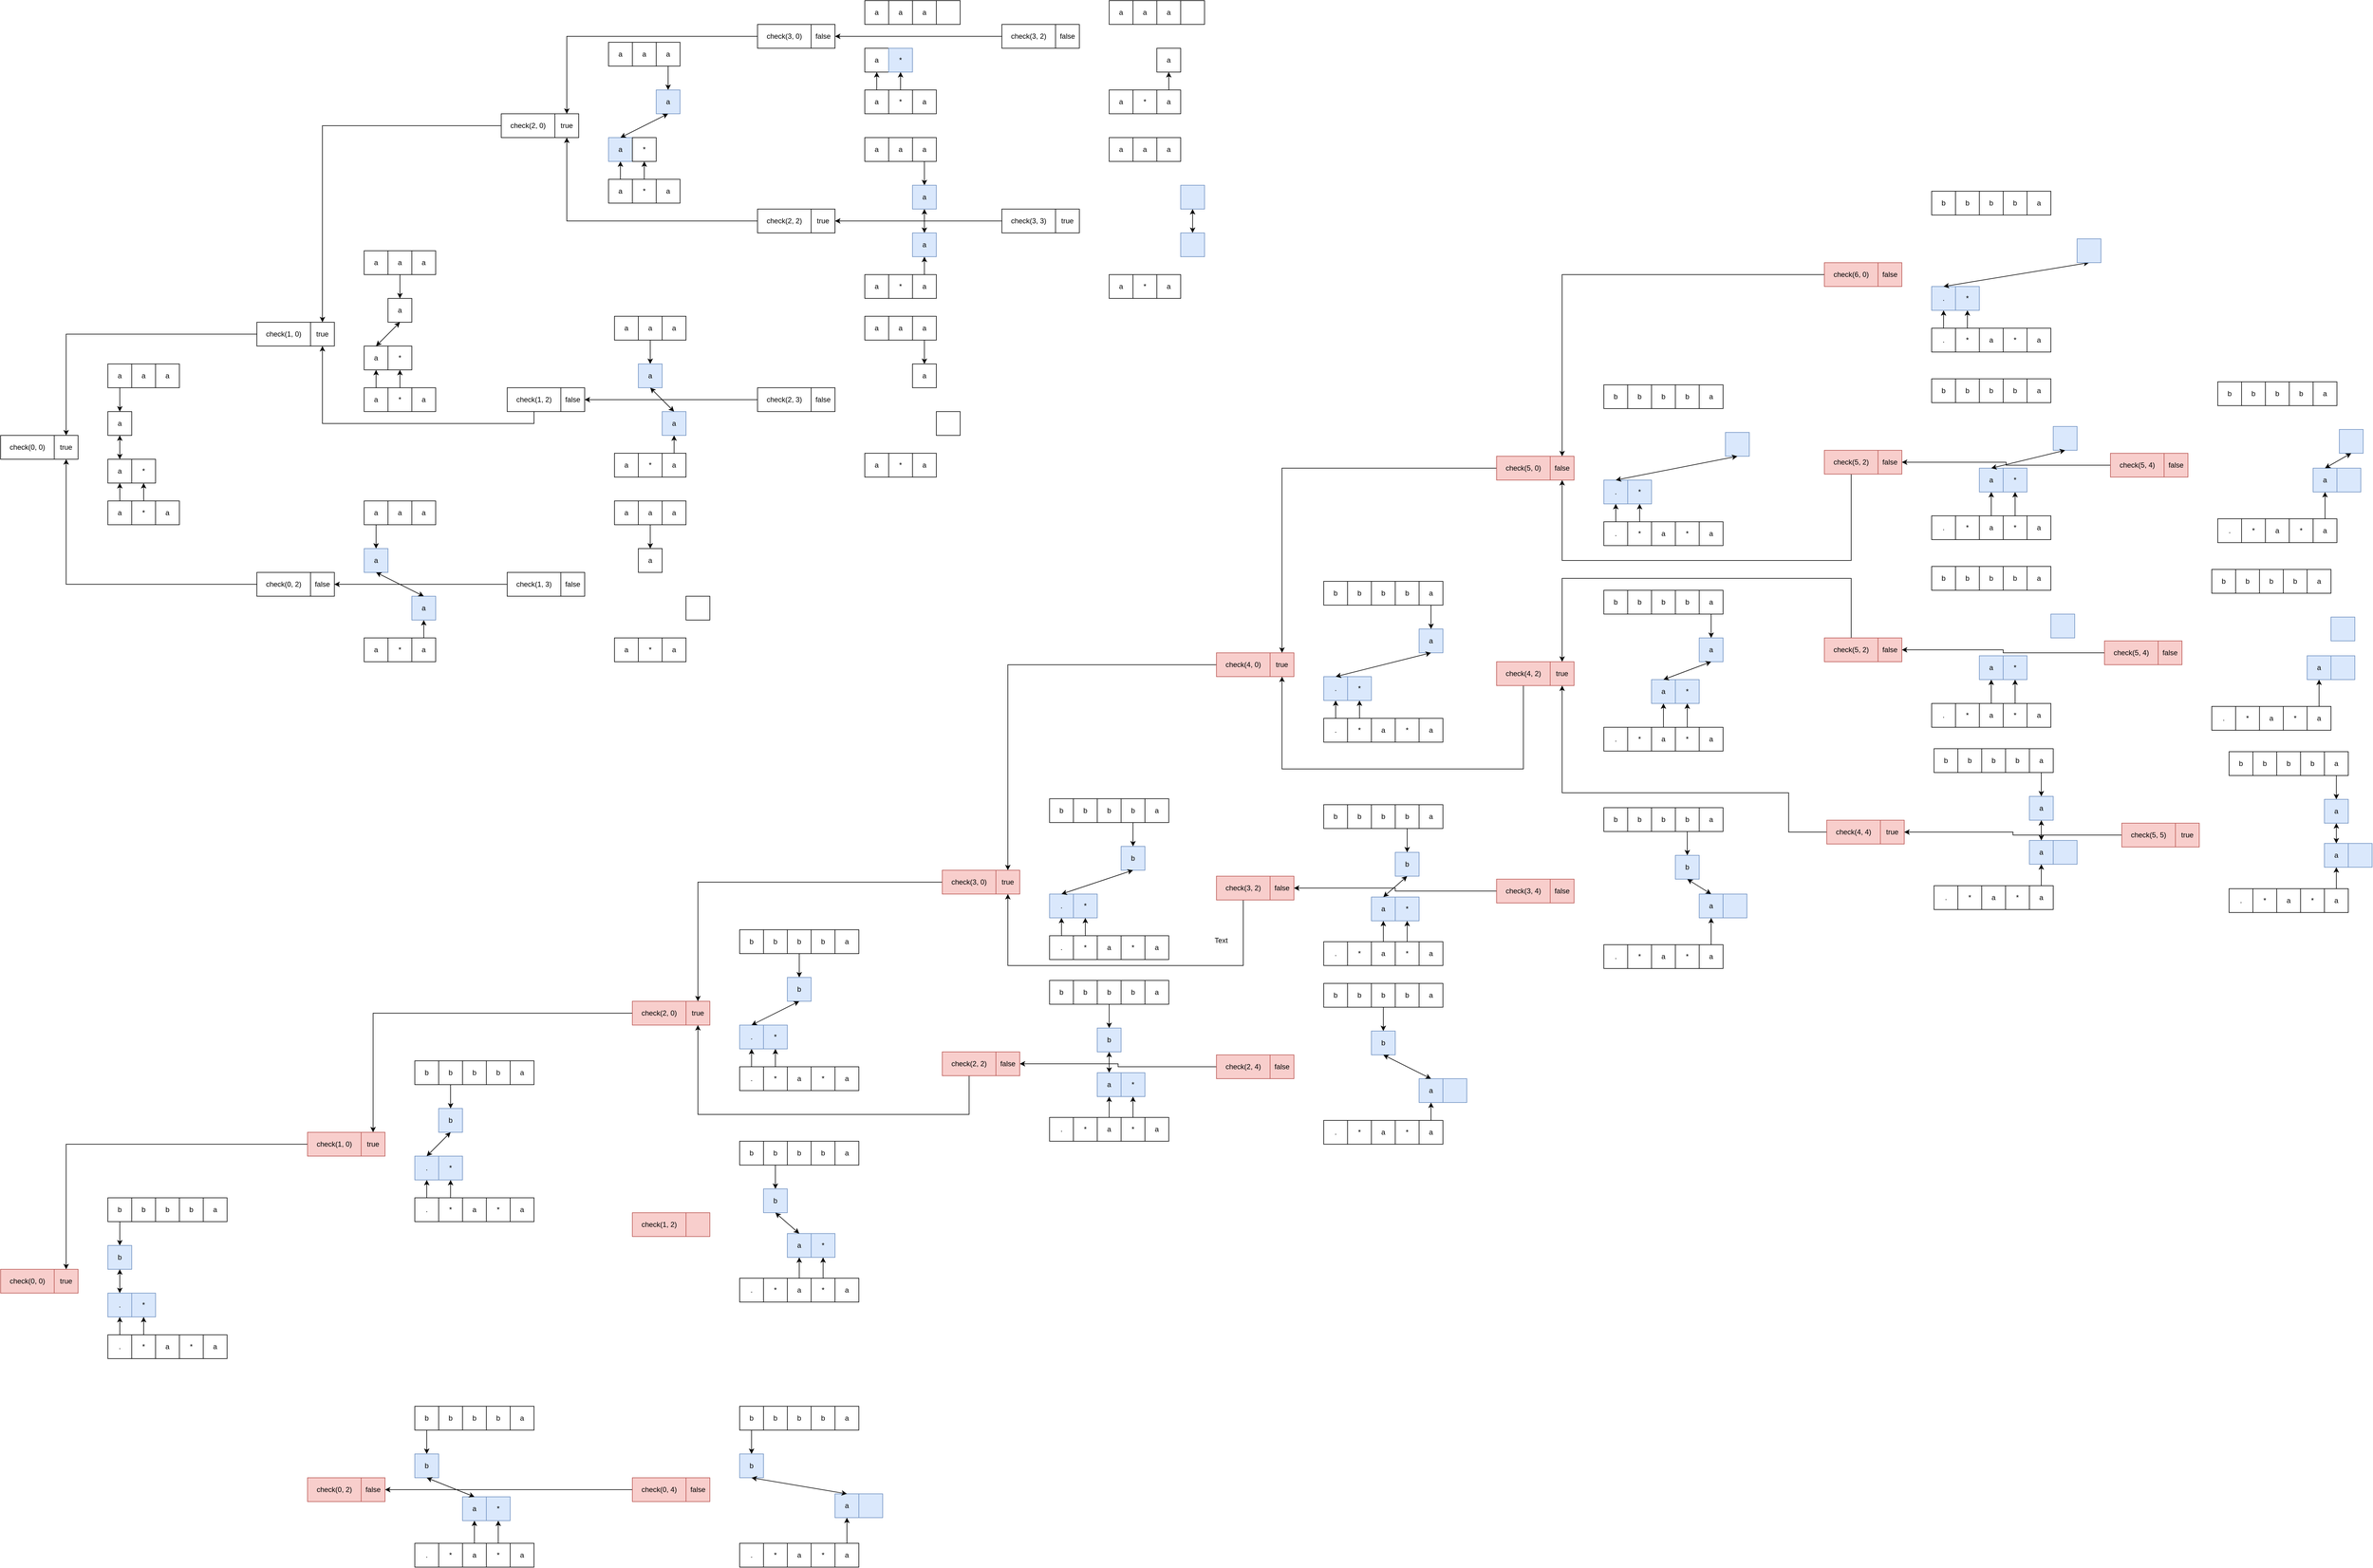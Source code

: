 <mxfile version="12.2.4" pages="1"><diagram id="RN1xq-WamZzSlIA02Yyz" name="Page-1"><mxGraphModel dx="2063" dy="1774" grid="1" gridSize="10" guides="1" tooltips="1" connect="1" arrows="1" fold="1" page="1" pageScale="1" pageWidth="827" pageHeight="1169" math="0" shadow="0"><root><mxCell id="0"/><mxCell id="1" parent="0"/><mxCell id="11" style="edgeStyle=orthogonalEdgeStyle;rounded=0;orthogonalLoop=1;jettySize=auto;html=1;exitX=0.5;exitY=1;exitDx=0;exitDy=0;entryX=0.5;entryY=0;entryDx=0;entryDy=0;" parent="1" source="2" target="8" edge="1"><mxGeometry relative="1" as="geometry"/></mxCell><mxCell id="2" value="a" style="rounded=0;whiteSpace=wrap;html=1;" parent="1" vertex="1"><mxGeometry x="140" y="200" width="40" height="40" as="geometry"/></mxCell><mxCell id="3" value="a" style="rounded=0;whiteSpace=wrap;html=1;" parent="1" vertex="1"><mxGeometry x="180" y="200" width="40" height="40" as="geometry"/></mxCell><mxCell id="12" style="edgeStyle=orthogonalEdgeStyle;rounded=0;orthogonalLoop=1;jettySize=auto;html=1;exitX=0.5;exitY=0;exitDx=0;exitDy=0;entryX=0.5;entryY=1;entryDx=0;entryDy=0;" parent="1" source="4" target="9" edge="1"><mxGeometry relative="1" as="geometry"/></mxCell><mxCell id="4" value="a" style="rounded=0;whiteSpace=wrap;html=1;" parent="1" vertex="1"><mxGeometry x="140" y="430" width="40" height="40" as="geometry"/></mxCell><mxCell id="13" style="edgeStyle=orthogonalEdgeStyle;rounded=0;orthogonalLoop=1;jettySize=auto;html=1;exitX=0.5;exitY=0;exitDx=0;exitDy=0;" parent="1" source="5" target="10" edge="1"><mxGeometry relative="1" as="geometry"/></mxCell><mxCell id="5" value="*" style="rounded=0;whiteSpace=wrap;html=1;" parent="1" vertex="1"><mxGeometry x="180" y="430" width="40" height="40" as="geometry"/></mxCell><mxCell id="6" value="a" style="rounded=0;whiteSpace=wrap;html=1;" parent="1" vertex="1"><mxGeometry x="220" y="200" width="40" height="40" as="geometry"/></mxCell><mxCell id="7" value="a" style="rounded=0;whiteSpace=wrap;html=1;" parent="1" vertex="1"><mxGeometry x="220" y="430" width="40" height="40" as="geometry"/></mxCell><mxCell id="8" value="a" style="rounded=0;whiteSpace=wrap;html=1;" parent="1" vertex="1"><mxGeometry x="140" y="280" width="40" height="40" as="geometry"/></mxCell><mxCell id="9" value="a" style="rounded=0;whiteSpace=wrap;html=1;" parent="1" vertex="1"><mxGeometry x="140" y="360" width="40" height="40" as="geometry"/></mxCell><mxCell id="10" value="*" style="rounded=0;whiteSpace=wrap;html=1;" parent="1" vertex="1"><mxGeometry x="180" y="360" width="40" height="40" as="geometry"/></mxCell><mxCell id="17" value="check(0, 0)" style="rounded=0;whiteSpace=wrap;html=1;" parent="1" vertex="1"><mxGeometry x="-40" y="320" width="90" height="40" as="geometry"/></mxCell><mxCell id="18" value="true" style="rounded=0;whiteSpace=wrap;html=1;" parent="1" vertex="1"><mxGeometry x="50" y="320" width="40" height="40" as="geometry"/></mxCell><mxCell id="33" style="edgeStyle=orthogonalEdgeStyle;rounded=0;orthogonalLoop=1;jettySize=auto;html=1;exitX=0.5;exitY=1;exitDx=0;exitDy=0;entryX=0.5;entryY=0;entryDx=0;entryDy=0;" parent="1" source="35" target="42" edge="1"><mxGeometry relative="1" as="geometry"/></mxCell><mxCell id="34" value="a" style="rounded=0;whiteSpace=wrap;html=1;" parent="1" vertex="1"><mxGeometry x="570" y="10" width="40" height="40" as="geometry"/></mxCell><mxCell id="35" value="a" style="rounded=0;whiteSpace=wrap;html=1;" parent="1" vertex="1"><mxGeometry x="610" y="10" width="40" height="40" as="geometry"/></mxCell><mxCell id="36" style="edgeStyle=orthogonalEdgeStyle;rounded=0;orthogonalLoop=1;jettySize=auto;html=1;exitX=0.5;exitY=0;exitDx=0;exitDy=0;entryX=0.5;entryY=1;entryDx=0;entryDy=0;" parent="1" source="37" target="43" edge="1"><mxGeometry relative="1" as="geometry"/></mxCell><mxCell id="37" value="a" style="rounded=0;whiteSpace=wrap;html=1;" parent="1" vertex="1"><mxGeometry x="570" y="240" width="40" height="40" as="geometry"/></mxCell><mxCell id="38" style="edgeStyle=orthogonalEdgeStyle;rounded=0;orthogonalLoop=1;jettySize=auto;html=1;exitX=0.5;exitY=0;exitDx=0;exitDy=0;" parent="1" source="39" target="44" edge="1"><mxGeometry relative="1" as="geometry"/></mxCell><mxCell id="39" value="*" style="rounded=0;whiteSpace=wrap;html=1;" parent="1" vertex="1"><mxGeometry x="610" y="240" width="40" height="40" as="geometry"/></mxCell><mxCell id="40" value="a" style="rounded=0;whiteSpace=wrap;html=1;" parent="1" vertex="1"><mxGeometry x="650" y="10" width="40" height="40" as="geometry"/></mxCell><mxCell id="41" value="a" style="rounded=0;whiteSpace=wrap;html=1;" parent="1" vertex="1"><mxGeometry x="650" y="240" width="40" height="40" as="geometry"/></mxCell><mxCell id="42" value="a" style="rounded=0;whiteSpace=wrap;html=1;" parent="1" vertex="1"><mxGeometry x="610" y="90" width="40" height="40" as="geometry"/></mxCell><mxCell id="43" value="a" style="rounded=0;whiteSpace=wrap;html=1;" parent="1" vertex="1"><mxGeometry x="570" y="170" width="40" height="40" as="geometry"/></mxCell><mxCell id="44" value="*" style="rounded=0;whiteSpace=wrap;html=1;" parent="1" vertex="1"><mxGeometry x="610" y="170" width="40" height="40" as="geometry"/></mxCell><mxCell id="188" style="edgeStyle=orthogonalEdgeStyle;rounded=0;orthogonalLoop=1;jettySize=auto;html=1;exitX=0;exitY=0.5;exitDx=0;exitDy=0;" parent="1" source="45" target="18" edge="1"><mxGeometry relative="1" as="geometry"/></mxCell><mxCell id="45" value="check(1, 0)" style="rounded=0;whiteSpace=wrap;html=1;" parent="1" vertex="1"><mxGeometry x="390" y="130" width="90" height="40" as="geometry"/></mxCell><mxCell id="46" value="true" style="rounded=0;whiteSpace=wrap;html=1;" parent="1" vertex="1"><mxGeometry x="480" y="130" width="40" height="40" as="geometry"/></mxCell><mxCell id="47" style="edgeStyle=orthogonalEdgeStyle;rounded=0;orthogonalLoop=1;jettySize=auto;html=1;exitX=0.5;exitY=1;exitDx=0;exitDy=0;entryX=0.5;entryY=0;entryDx=0;entryDy=0;" parent="1" source="48" target="56" edge="1"><mxGeometry relative="1" as="geometry"/></mxCell><mxCell id="48" value="a" style="rounded=0;whiteSpace=wrap;html=1;" parent="1" vertex="1"><mxGeometry x="570" y="430" width="40" height="40" as="geometry"/></mxCell><mxCell id="49" value="a" style="rounded=0;whiteSpace=wrap;html=1;" parent="1" vertex="1"><mxGeometry x="610" y="430" width="40" height="40" as="geometry"/></mxCell><mxCell id="51" value="a" style="rounded=0;whiteSpace=wrap;html=1;" parent="1" vertex="1"><mxGeometry x="570" y="660" width="40" height="40" as="geometry"/></mxCell><mxCell id="53" value="*" style="rounded=0;whiteSpace=wrap;html=1;" parent="1" vertex="1"><mxGeometry x="610" y="660" width="40" height="40" as="geometry"/></mxCell><mxCell id="54" value="a" style="rounded=0;whiteSpace=wrap;html=1;" parent="1" vertex="1"><mxGeometry x="650" y="430" width="40" height="40" as="geometry"/></mxCell><mxCell id="64" style="edgeStyle=orthogonalEdgeStyle;rounded=0;orthogonalLoop=1;jettySize=auto;html=1;exitX=0.5;exitY=0;exitDx=0;exitDy=0;entryX=0.5;entryY=1;entryDx=0;entryDy=0;" parent="1" source="55" target="57" edge="1"><mxGeometry relative="1" as="geometry"/></mxCell><mxCell id="55" value="a" style="rounded=0;whiteSpace=wrap;html=1;" parent="1" vertex="1"><mxGeometry x="650" y="660" width="40" height="40" as="geometry"/></mxCell><mxCell id="56" value="a" style="rounded=0;whiteSpace=wrap;html=1;fillColor=#dae8fc;strokeColor=#6c8ebf;" parent="1" vertex="1"><mxGeometry x="570" y="510" width="40" height="40" as="geometry"/></mxCell><mxCell id="57" value="a" style="rounded=0;whiteSpace=wrap;html=1;fillColor=#dae8fc;strokeColor=#6c8ebf;" parent="1" vertex="1"><mxGeometry x="650" y="590" width="40" height="40" as="geometry"/></mxCell><mxCell id="189" style="edgeStyle=orthogonalEdgeStyle;rounded=0;orthogonalLoop=1;jettySize=auto;html=1;exitX=0;exitY=0.5;exitDx=0;exitDy=0;entryX=0.5;entryY=1;entryDx=0;entryDy=0;" parent="1" source="59" target="18" edge="1"><mxGeometry relative="1" as="geometry"/></mxCell><mxCell id="59" value="check(0, 2)" style="rounded=0;whiteSpace=wrap;html=1;" parent="1" vertex="1"><mxGeometry x="390" y="550" width="90" height="40" as="geometry"/></mxCell><mxCell id="60" value="false" style="rounded=0;whiteSpace=wrap;html=1;" parent="1" vertex="1"><mxGeometry x="480" y="550" width="40" height="40" as="geometry"/></mxCell><mxCell id="61" value="" style="endArrow=classic;startArrow=classic;html=1;entryX=0.5;entryY=1;entryDx=0;entryDy=0;exitX=0.5;exitY=0;exitDx=0;exitDy=0;" parent="1" source="9" target="8" edge="1"><mxGeometry width="50" height="50" relative="1" as="geometry"><mxPoint x="210" y="350" as="sourcePoint"/><mxPoint x="260" y="300" as="targetPoint"/></mxGeometry></mxCell><mxCell id="63" value="" style="endArrow=classic;startArrow=classic;html=1;entryX=0.5;entryY=1;entryDx=0;entryDy=0;exitX=0.5;exitY=0;exitDx=0;exitDy=0;" parent="1" source="43" target="42" edge="1"><mxGeometry width="50" height="50" relative="1" as="geometry"><mxPoint x="540" y="160" as="sourcePoint"/><mxPoint x="590" y="110" as="targetPoint"/></mxGeometry></mxCell><mxCell id="65" value="" style="endArrow=classic;startArrow=classic;html=1;entryX=0.5;entryY=1;entryDx=0;entryDy=0;exitX=0.5;exitY=0;exitDx=0;exitDy=0;" parent="1" source="57" target="56" edge="1"><mxGeometry width="50" height="50" relative="1" as="geometry"><mxPoint x="560" y="620" as="sourcePoint"/><mxPoint x="610" y="570" as="targetPoint"/></mxGeometry></mxCell><mxCell id="66" style="edgeStyle=orthogonalEdgeStyle;rounded=0;orthogonalLoop=1;jettySize=auto;html=1;exitX=0.5;exitY=1;exitDx=0;exitDy=0;entryX=0.5;entryY=0;entryDx=0;entryDy=0;" parent="1" source="73" target="75" edge="1"><mxGeometry relative="1" as="geometry"/></mxCell><mxCell id="67" value="a" style="rounded=0;whiteSpace=wrap;html=1;" parent="1" vertex="1"><mxGeometry x="980" y="-340" width="40" height="40" as="geometry"/></mxCell><mxCell id="68" value="a" style="rounded=0;whiteSpace=wrap;html=1;" parent="1" vertex="1"><mxGeometry x="1020" y="-340" width="40" height="40" as="geometry"/></mxCell><mxCell id="69" style="edgeStyle=orthogonalEdgeStyle;rounded=0;orthogonalLoop=1;jettySize=auto;html=1;exitX=0.5;exitY=0;exitDx=0;exitDy=0;entryX=0.5;entryY=1;entryDx=0;entryDy=0;" parent="1" source="70" target="76" edge="1"><mxGeometry relative="1" as="geometry"/></mxCell><mxCell id="70" value="a" style="rounded=0;whiteSpace=wrap;html=1;" parent="1" vertex="1"><mxGeometry x="980" y="-110" width="40" height="40" as="geometry"/></mxCell><mxCell id="71" style="edgeStyle=orthogonalEdgeStyle;rounded=0;orthogonalLoop=1;jettySize=auto;html=1;exitX=0.5;exitY=0;exitDx=0;exitDy=0;" parent="1" source="72" target="77" edge="1"><mxGeometry relative="1" as="geometry"/></mxCell><mxCell id="72" value="*" style="rounded=0;whiteSpace=wrap;html=1;" parent="1" vertex="1"><mxGeometry x="1020" y="-110" width="40" height="40" as="geometry"/></mxCell><mxCell id="73" value="a" style="rounded=0;whiteSpace=wrap;html=1;" parent="1" vertex="1"><mxGeometry x="1060" y="-340" width="40" height="40" as="geometry"/></mxCell><mxCell id="74" value="a" style="rounded=0;whiteSpace=wrap;html=1;" parent="1" vertex="1"><mxGeometry x="1060" y="-110" width="40" height="40" as="geometry"/></mxCell><mxCell id="75" value="a" style="rounded=0;whiteSpace=wrap;html=1;fillColor=#dae8fc;strokeColor=#6c8ebf;" parent="1" vertex="1"><mxGeometry x="1060" y="-260" width="40" height="40" as="geometry"/></mxCell><mxCell id="76" value="a" style="rounded=0;whiteSpace=wrap;html=1;fillColor=#dae8fc;strokeColor=#6c8ebf;" parent="1" vertex="1"><mxGeometry x="980" y="-180" width="40" height="40" as="geometry"/></mxCell><mxCell id="77" value="*" style="rounded=0;whiteSpace=wrap;html=1;" parent="1" vertex="1"><mxGeometry x="1020" y="-180" width="40" height="40" as="geometry"/></mxCell><mxCell id="172" style="edgeStyle=orthogonalEdgeStyle;rounded=0;orthogonalLoop=1;jettySize=auto;html=1;exitX=0;exitY=0.5;exitDx=0;exitDy=0;entryX=0.5;entryY=0;entryDx=0;entryDy=0;" parent="1" source="78" target="46" edge="1"><mxGeometry relative="1" as="geometry"/></mxCell><mxCell id="78" value="check(2, 0)" style="rounded=0;whiteSpace=wrap;html=1;" parent="1" vertex="1"><mxGeometry x="800" y="-220" width="90" height="40" as="geometry"/></mxCell><mxCell id="79" value="true" style="rounded=0;whiteSpace=wrap;html=1;" parent="1" vertex="1"><mxGeometry x="890" y="-220" width="40" height="40" as="geometry"/></mxCell><mxCell id="80" value="" style="endArrow=classic;startArrow=classic;html=1;entryX=0.5;entryY=1;entryDx=0;entryDy=0;exitX=0.5;exitY=0;exitDx=0;exitDy=0;" parent="1" source="76" target="75" edge="1"><mxGeometry width="50" height="50" relative="1" as="geometry"><mxPoint x="950" y="-190" as="sourcePoint"/><mxPoint x="1000" y="-240" as="targetPoint"/></mxGeometry></mxCell><mxCell id="81" style="edgeStyle=orthogonalEdgeStyle;rounded=0;orthogonalLoop=1;jettySize=auto;html=1;exitX=0.5;exitY=1;exitDx=0;exitDy=0;entryX=0.5;entryY=0;entryDx=0;entryDy=0;" parent="1" source="83" target="90" edge="1"><mxGeometry relative="1" as="geometry"/></mxCell><mxCell id="82" value="a" style="rounded=0;whiteSpace=wrap;html=1;" parent="1" vertex="1"><mxGeometry x="990" y="120" width="40" height="40" as="geometry"/></mxCell><mxCell id="83" value="a" style="rounded=0;whiteSpace=wrap;html=1;" parent="1" vertex="1"><mxGeometry x="1030" y="120" width="40" height="40" as="geometry"/></mxCell><mxCell id="84" style="edgeStyle=orthogonalEdgeStyle;rounded=0;orthogonalLoop=1;jettySize=auto;html=1;exitX=0.5;exitY=0;exitDx=0;exitDy=0;entryX=0.5;entryY=1;entryDx=0;entryDy=0;" parent="1" source="89" target="91" edge="1"><mxGeometry relative="1" as="geometry"/></mxCell><mxCell id="85" value="a" style="rounded=0;whiteSpace=wrap;html=1;" parent="1" vertex="1"><mxGeometry x="990" y="350" width="40" height="40" as="geometry"/></mxCell><mxCell id="87" value="*" style="rounded=0;whiteSpace=wrap;html=1;" parent="1" vertex="1"><mxGeometry x="1030" y="350" width="40" height="40" as="geometry"/></mxCell><mxCell id="88" value="a" style="rounded=0;whiteSpace=wrap;html=1;" parent="1" vertex="1"><mxGeometry x="1070" y="120" width="40" height="40" as="geometry"/></mxCell><mxCell id="89" value="a" style="rounded=0;whiteSpace=wrap;html=1;" parent="1" vertex="1"><mxGeometry x="1070" y="350" width="40" height="40" as="geometry"/></mxCell><mxCell id="90" value="a" style="rounded=0;whiteSpace=wrap;html=1;fillColor=#dae8fc;strokeColor=#6c8ebf;" parent="1" vertex="1"><mxGeometry x="1030" y="200" width="40" height="40" as="geometry"/></mxCell><mxCell id="91" value="a" style="rounded=0;whiteSpace=wrap;html=1;fillColor=#dae8fc;strokeColor=#6c8ebf;" parent="1" vertex="1"><mxGeometry x="1070" y="280" width="40" height="40" as="geometry"/></mxCell><mxCell id="173" style="edgeStyle=orthogonalEdgeStyle;rounded=0;orthogonalLoop=1;jettySize=auto;html=1;exitX=0.5;exitY=1;exitDx=0;exitDy=0;entryX=0.5;entryY=1;entryDx=0;entryDy=0;" parent="1" source="93" target="46" edge="1"><mxGeometry relative="1" as="geometry"/></mxCell><mxCell id="93" value="check(1, 2)" style="rounded=0;whiteSpace=wrap;html=1;" parent="1" vertex="1"><mxGeometry x="810" y="240" width="90" height="40" as="geometry"/></mxCell><mxCell id="94" value="false" style="rounded=0;whiteSpace=wrap;html=1;" parent="1" vertex="1"><mxGeometry x="900" y="240" width="40" height="40" as="geometry"/></mxCell><mxCell id="95" value="" style="endArrow=classic;startArrow=classic;html=1;entryX=0.5;entryY=1;entryDx=0;entryDy=0;exitX=0.5;exitY=0;exitDx=0;exitDy=0;" parent="1" source="91" target="90" edge="1"><mxGeometry width="50" height="50" relative="1" as="geometry"><mxPoint x="960" y="270" as="sourcePoint"/><mxPoint x="1010" y="220" as="targetPoint"/></mxGeometry></mxCell><mxCell id="97" value="a" style="rounded=0;whiteSpace=wrap;html=1;" parent="1" vertex="1"><mxGeometry x="1410" y="-410" width="40" height="40" as="geometry"/></mxCell><mxCell id="98" value="a" style="rounded=0;whiteSpace=wrap;html=1;" parent="1" vertex="1"><mxGeometry x="1450" y="-410" width="40" height="40" as="geometry"/></mxCell><mxCell id="99" style="edgeStyle=orthogonalEdgeStyle;rounded=0;orthogonalLoop=1;jettySize=auto;html=1;exitX=0.5;exitY=0;exitDx=0;exitDy=0;entryX=0.5;entryY=1;entryDx=0;entryDy=0;" parent="1" source="100" target="106" edge="1"><mxGeometry relative="1" as="geometry"/></mxCell><mxCell id="100" value="a" style="rounded=0;whiteSpace=wrap;html=1;" parent="1" vertex="1"><mxGeometry x="1410" y="-260" width="40" height="40" as="geometry"/></mxCell><mxCell id="101" style="edgeStyle=orthogonalEdgeStyle;rounded=0;orthogonalLoop=1;jettySize=auto;html=1;exitX=0.5;exitY=0;exitDx=0;exitDy=0;" parent="1" source="102" target="107" edge="1"><mxGeometry relative="1" as="geometry"/></mxCell><mxCell id="102" value="*" style="rounded=0;whiteSpace=wrap;html=1;" parent="1" vertex="1"><mxGeometry x="1450" y="-260" width="40" height="40" as="geometry"/></mxCell><mxCell id="103" value="a" style="rounded=0;whiteSpace=wrap;html=1;" parent="1" vertex="1"><mxGeometry x="1490" y="-410" width="40" height="40" as="geometry"/></mxCell><mxCell id="104" value="a" style="rounded=0;whiteSpace=wrap;html=1;" parent="1" vertex="1"><mxGeometry x="1490" y="-260" width="40" height="40" as="geometry"/></mxCell><mxCell id="105" value="" style="rounded=0;whiteSpace=wrap;html=1;" parent="1" vertex="1"><mxGeometry x="1530" y="-410" width="40" height="40" as="geometry"/></mxCell><mxCell id="106" value="a" style="rounded=0;whiteSpace=wrap;html=1;" parent="1" vertex="1"><mxGeometry x="1410" y="-330" width="40" height="40" as="geometry"/></mxCell><mxCell id="107" value="*" style="rounded=0;whiteSpace=wrap;html=1;fillColor=#dae8fc;strokeColor=#6c8ebf;" parent="1" vertex="1"><mxGeometry x="1450" y="-330" width="40" height="40" as="geometry"/></mxCell><mxCell id="155" style="edgeStyle=orthogonalEdgeStyle;rounded=0;orthogonalLoop=1;jettySize=auto;html=1;exitX=0;exitY=0.5;exitDx=0;exitDy=0;" parent="1" source="108" target="79" edge="1"><mxGeometry relative="1" as="geometry"/></mxCell><mxCell id="108" value="check(3, 0)" style="rounded=0;whiteSpace=wrap;html=1;" parent="1" vertex="1"><mxGeometry x="1230" y="-370" width="90" height="40" as="geometry"/></mxCell><mxCell id="109" value="false" style="rounded=0;whiteSpace=wrap;html=1;" parent="1" vertex="1"><mxGeometry x="1320" y="-370" width="40" height="40" as="geometry"/></mxCell><mxCell id="111" style="edgeStyle=orthogonalEdgeStyle;rounded=0;orthogonalLoop=1;jettySize=auto;html=1;exitX=0.5;exitY=1;exitDx=0;exitDy=0;entryX=0.5;entryY=0;entryDx=0;entryDy=0;" parent="1" source="118" target="120" edge="1"><mxGeometry relative="1" as="geometry"/></mxCell><mxCell id="112" value="a" style="rounded=0;whiteSpace=wrap;html=1;" parent="1" vertex="1"><mxGeometry x="1410" y="-180" width="40" height="40" as="geometry"/></mxCell><mxCell id="113" value="a" style="rounded=0;whiteSpace=wrap;html=1;" parent="1" vertex="1"><mxGeometry x="1450" y="-180" width="40" height="40" as="geometry"/></mxCell><mxCell id="114" style="edgeStyle=orthogonalEdgeStyle;rounded=0;orthogonalLoop=1;jettySize=auto;html=1;exitX=0.5;exitY=0;exitDx=0;exitDy=0;entryX=0.5;entryY=1;entryDx=0;entryDy=0;" parent="1" source="119" target="121" edge="1"><mxGeometry relative="1" as="geometry"/></mxCell><mxCell id="115" value="a" style="rounded=0;whiteSpace=wrap;html=1;" parent="1" vertex="1"><mxGeometry x="1410" y="50" width="40" height="40" as="geometry"/></mxCell><mxCell id="117" value="*" style="rounded=0;whiteSpace=wrap;html=1;" parent="1" vertex="1"><mxGeometry x="1450" y="50" width="40" height="40" as="geometry"/></mxCell><mxCell id="118" value="a" style="rounded=0;whiteSpace=wrap;html=1;" parent="1" vertex="1"><mxGeometry x="1490" y="-180" width="40" height="40" as="geometry"/></mxCell><mxCell id="119" value="a" style="rounded=0;whiteSpace=wrap;html=1;" parent="1" vertex="1"><mxGeometry x="1490" y="50" width="40" height="40" as="geometry"/></mxCell><mxCell id="120" value="a" style="rounded=0;whiteSpace=wrap;html=1;fillColor=#dae8fc;strokeColor=#6c8ebf;" parent="1" vertex="1"><mxGeometry x="1490" y="-100" width="40" height="40" as="geometry"/></mxCell><mxCell id="121" value="a" style="rounded=0;whiteSpace=wrap;html=1;fillColor=#dae8fc;strokeColor=#6c8ebf;" parent="1" vertex="1"><mxGeometry x="1490" y="-20" width="40" height="40" as="geometry"/></mxCell><mxCell id="154" style="edgeStyle=orthogonalEdgeStyle;rounded=0;orthogonalLoop=1;jettySize=auto;html=1;exitX=0;exitY=0.5;exitDx=0;exitDy=0;entryX=0.5;entryY=1;entryDx=0;entryDy=0;" parent="1" source="123" target="79" edge="1"><mxGeometry relative="1" as="geometry"/></mxCell><mxCell id="123" value="check(2, 2)" style="rounded=0;whiteSpace=wrap;html=1;" parent="1" vertex="1"><mxGeometry x="1230" y="-60" width="90" height="40" as="geometry"/></mxCell><mxCell id="124" value="true" style="rounded=0;whiteSpace=wrap;html=1;" parent="1" vertex="1"><mxGeometry x="1320" y="-60" width="40" height="40" as="geometry"/></mxCell><mxCell id="125" value="" style="endArrow=classic;startArrow=classic;html=1;entryX=0.5;entryY=1;entryDx=0;entryDy=0;exitX=0.5;exitY=0;exitDx=0;exitDy=0;" parent="1" source="121" target="120" edge="1"><mxGeometry width="50" height="50" relative="1" as="geometry"><mxPoint x="1380" y="-30" as="sourcePoint"/><mxPoint x="1430" y="-80" as="targetPoint"/></mxGeometry></mxCell><mxCell id="126" value="a" style="rounded=0;whiteSpace=wrap;html=1;" parent="1" vertex="1"><mxGeometry x="1820" y="-410" width="40" height="40" as="geometry"/></mxCell><mxCell id="127" value="a" style="rounded=0;whiteSpace=wrap;html=1;" parent="1" vertex="1"><mxGeometry x="1860" y="-410" width="40" height="40" as="geometry"/></mxCell><mxCell id="128" style="edgeStyle=orthogonalEdgeStyle;rounded=0;orthogonalLoop=1;jettySize=auto;html=1;exitX=0.5;exitY=0;exitDx=0;exitDy=0;entryX=0.5;entryY=1;entryDx=0;entryDy=0;" parent="1" source="133" target="135" edge="1"><mxGeometry relative="1" as="geometry"/></mxCell><mxCell id="129" value="a" style="rounded=0;whiteSpace=wrap;html=1;" parent="1" vertex="1"><mxGeometry x="1820" y="-260" width="40" height="40" as="geometry"/></mxCell><mxCell id="131" value="*" style="rounded=0;whiteSpace=wrap;html=1;" parent="1" vertex="1"><mxGeometry x="1860" y="-260" width="40" height="40" as="geometry"/></mxCell><mxCell id="132" value="a" style="rounded=0;whiteSpace=wrap;html=1;" parent="1" vertex="1"><mxGeometry x="1900" y="-410" width="40" height="40" as="geometry"/></mxCell><mxCell id="133" value="a" style="rounded=0;whiteSpace=wrap;html=1;" parent="1" vertex="1"><mxGeometry x="1900" y="-260" width="40" height="40" as="geometry"/></mxCell><mxCell id="134" value="" style="rounded=0;whiteSpace=wrap;html=1;" parent="1" vertex="1"><mxGeometry x="1940" y="-410" width="40" height="40" as="geometry"/></mxCell><mxCell id="135" value="a" style="rounded=0;whiteSpace=wrap;html=1;" parent="1" vertex="1"><mxGeometry x="1900" y="-330" width="40" height="40" as="geometry"/></mxCell><mxCell id="139" style="edgeStyle=orthogonalEdgeStyle;rounded=0;orthogonalLoop=1;jettySize=auto;html=1;exitX=0;exitY=0.5;exitDx=0;exitDy=0;entryX=1;entryY=0.5;entryDx=0;entryDy=0;" parent="1" source="137" target="109" edge="1"><mxGeometry relative="1" as="geometry"/></mxCell><mxCell id="137" value="check(3, 2)" style="rounded=0;whiteSpace=wrap;html=1;" parent="1" vertex="1"><mxGeometry x="1640" y="-370" width="90" height="40" as="geometry"/></mxCell><mxCell id="138" value="false" style="rounded=0;whiteSpace=wrap;html=1;" parent="1" vertex="1"><mxGeometry x="1730" y="-370" width="40" height="40" as="geometry"/></mxCell><mxCell id="141" value="a" style="rounded=0;whiteSpace=wrap;html=1;" parent="1" vertex="1"><mxGeometry x="1820" y="-180" width="40" height="40" as="geometry"/></mxCell><mxCell id="142" value="a" style="rounded=0;whiteSpace=wrap;html=1;" parent="1" vertex="1"><mxGeometry x="1860" y="-180" width="40" height="40" as="geometry"/></mxCell><mxCell id="144" value="a" style="rounded=0;whiteSpace=wrap;html=1;" parent="1" vertex="1"><mxGeometry x="1820" y="50" width="40" height="40" as="geometry"/></mxCell><mxCell id="145" value="*" style="rounded=0;whiteSpace=wrap;html=1;" parent="1" vertex="1"><mxGeometry x="1860" y="50" width="40" height="40" as="geometry"/></mxCell><mxCell id="146" value="a" style="rounded=0;whiteSpace=wrap;html=1;" parent="1" vertex="1"><mxGeometry x="1900" y="-180" width="40" height="40" as="geometry"/></mxCell><mxCell id="147" value="a" style="rounded=0;whiteSpace=wrap;html=1;" parent="1" vertex="1"><mxGeometry x="1900" y="50" width="40" height="40" as="geometry"/></mxCell><mxCell id="148" value="" style="rounded=0;whiteSpace=wrap;html=1;fillColor=#dae8fc;strokeColor=#6c8ebf;" parent="1" vertex="1"><mxGeometry x="1940" y="-100" width="40" height="40" as="geometry"/></mxCell><mxCell id="149" value="" style="rounded=0;whiteSpace=wrap;html=1;fillColor=#dae8fc;strokeColor=#6c8ebf;" parent="1" vertex="1"><mxGeometry x="1940" y="-20" width="40" height="40" as="geometry"/></mxCell><mxCell id="153" style="edgeStyle=orthogonalEdgeStyle;rounded=0;orthogonalLoop=1;jettySize=auto;html=1;exitX=0;exitY=0.5;exitDx=0;exitDy=0;entryX=1;entryY=0.5;entryDx=0;entryDy=0;" parent="1" source="150" target="124" edge="1"><mxGeometry relative="1" as="geometry"/></mxCell><mxCell id="150" value="check(3, 3)" style="rounded=0;whiteSpace=wrap;html=1;" parent="1" vertex="1"><mxGeometry x="1640" y="-60" width="90" height="40" as="geometry"/></mxCell><mxCell id="151" value="true" style="rounded=0;whiteSpace=wrap;html=1;" parent="1" vertex="1"><mxGeometry x="1730" y="-60" width="40" height="40" as="geometry"/></mxCell><mxCell id="152" value="" style="endArrow=classic;startArrow=classic;html=1;entryX=0.5;entryY=1;entryDx=0;entryDy=0;exitX=0.5;exitY=0;exitDx=0;exitDy=0;" parent="1" source="149" target="148" edge="1"><mxGeometry width="50" height="50" relative="1" as="geometry"><mxPoint x="1790" y="-30" as="sourcePoint"/><mxPoint x="1840" y="-80" as="targetPoint"/></mxGeometry></mxCell><mxCell id="158" value="a" style="rounded=0;whiteSpace=wrap;html=1;" parent="1" vertex="1"><mxGeometry x="1410" y="120" width="40" height="40" as="geometry"/></mxCell><mxCell id="159" value="a" style="rounded=0;whiteSpace=wrap;html=1;" parent="1" vertex="1"><mxGeometry x="1450" y="120" width="40" height="40" as="geometry"/></mxCell><mxCell id="161" value="a" style="rounded=0;whiteSpace=wrap;html=1;" parent="1" vertex="1"><mxGeometry x="1410" y="350" width="40" height="40" as="geometry"/></mxCell><mxCell id="162" value="*" style="rounded=0;whiteSpace=wrap;html=1;" parent="1" vertex="1"><mxGeometry x="1450" y="350" width="40" height="40" as="geometry"/></mxCell><mxCell id="170" style="edgeStyle=orthogonalEdgeStyle;rounded=0;orthogonalLoop=1;jettySize=auto;html=1;exitX=0.5;exitY=1;exitDx=0;exitDy=0;entryX=0.5;entryY=0;entryDx=0;entryDy=0;" parent="1" source="163" target="165" edge="1"><mxGeometry relative="1" as="geometry"/></mxCell><mxCell id="163" value="a" style="rounded=0;whiteSpace=wrap;html=1;" parent="1" vertex="1"><mxGeometry x="1490" y="120" width="40" height="40" as="geometry"/></mxCell><mxCell id="164" value="a" style="rounded=0;whiteSpace=wrap;html=1;" parent="1" vertex="1"><mxGeometry x="1490" y="350" width="40" height="40" as="geometry"/></mxCell><mxCell id="165" value="a" style="rounded=0;whiteSpace=wrap;html=1;" parent="1" vertex="1"><mxGeometry x="1490" y="200" width="40" height="40" as="geometry"/></mxCell><mxCell id="166" value="" style="rounded=0;whiteSpace=wrap;html=1;" parent="1" vertex="1"><mxGeometry x="1530" y="280" width="40" height="40" as="geometry"/></mxCell><mxCell id="171" style="edgeStyle=orthogonalEdgeStyle;rounded=0;orthogonalLoop=1;jettySize=auto;html=1;exitX=0;exitY=0.5;exitDx=0;exitDy=0;" parent="1" source="167" target="94" edge="1"><mxGeometry relative="1" as="geometry"/></mxCell><mxCell id="167" value="check(2, 3)" style="rounded=0;whiteSpace=wrap;html=1;" parent="1" vertex="1"><mxGeometry x="1230" y="240" width="90" height="40" as="geometry"/></mxCell><mxCell id="168" value="false" style="rounded=0;whiteSpace=wrap;html=1;" parent="1" vertex="1"><mxGeometry x="1320" y="240" width="40" height="40" as="geometry"/></mxCell><mxCell id="174" style="edgeStyle=orthogonalEdgeStyle;rounded=0;orthogonalLoop=1;jettySize=auto;html=1;exitX=0.5;exitY=1;exitDx=0;exitDy=0;entryX=0.5;entryY=0;entryDx=0;entryDy=0;" parent="1" source="176" target="182" edge="1"><mxGeometry relative="1" as="geometry"/></mxCell><mxCell id="175" value="a" style="rounded=0;whiteSpace=wrap;html=1;" parent="1" vertex="1"><mxGeometry x="990" y="430" width="40" height="40" as="geometry"/></mxCell><mxCell id="176" value="a" style="rounded=0;whiteSpace=wrap;html=1;" parent="1" vertex="1"><mxGeometry x="1030" y="430" width="40" height="40" as="geometry"/></mxCell><mxCell id="177" value="a" style="rounded=0;whiteSpace=wrap;html=1;" parent="1" vertex="1"><mxGeometry x="990" y="660" width="40" height="40" as="geometry"/></mxCell><mxCell id="178" value="*" style="rounded=0;whiteSpace=wrap;html=1;" parent="1" vertex="1"><mxGeometry x="1030" y="660" width="40" height="40" as="geometry"/></mxCell><mxCell id="179" value="a" style="rounded=0;whiteSpace=wrap;html=1;" parent="1" vertex="1"><mxGeometry x="1070" y="430" width="40" height="40" as="geometry"/></mxCell><mxCell id="181" value="a" style="rounded=0;whiteSpace=wrap;html=1;" parent="1" vertex="1"><mxGeometry x="1070" y="660" width="40" height="40" as="geometry"/></mxCell><mxCell id="182" value="a" style="rounded=0;whiteSpace=wrap;html=1;" parent="1" vertex="1"><mxGeometry x="1030" y="510" width="40" height="40" as="geometry"/></mxCell><mxCell id="183" value="" style="rounded=0;whiteSpace=wrap;html=1;" parent="1" vertex="1"><mxGeometry x="1110" y="590" width="40" height="40" as="geometry"/></mxCell><mxCell id="187" style="edgeStyle=orthogonalEdgeStyle;rounded=0;orthogonalLoop=1;jettySize=auto;html=1;exitX=0;exitY=0.5;exitDx=0;exitDy=0;entryX=1;entryY=0.5;entryDx=0;entryDy=0;" parent="1" source="184" target="60" edge="1"><mxGeometry relative="1" as="geometry"/></mxCell><mxCell id="184" value="check(1, 3)" style="rounded=0;whiteSpace=wrap;html=1;" parent="1" vertex="1"><mxGeometry x="810" y="550" width="90" height="40" as="geometry"/></mxCell><mxCell id="185" value="false" style="rounded=0;whiteSpace=wrap;html=1;" parent="1" vertex="1"><mxGeometry x="900" y="550" width="40" height="40" as="geometry"/></mxCell><mxCell id="190" style="edgeStyle=orthogonalEdgeStyle;rounded=0;orthogonalLoop=1;jettySize=auto;html=1;exitX=0.5;exitY=1;exitDx=0;exitDy=0;entryX=0.5;entryY=0;entryDx=0;entryDy=0;" parent="1" source="191" target="199" edge="1"><mxGeometry relative="1" as="geometry"/></mxCell><mxCell id="191" value="b" style="rounded=0;whiteSpace=wrap;html=1;" parent="1" vertex="1"><mxGeometry x="140" y="1600" width="40" height="40" as="geometry"/></mxCell><mxCell id="192" value="b" style="rounded=0;whiteSpace=wrap;html=1;" parent="1" vertex="1"><mxGeometry x="180" y="1600" width="40" height="40" as="geometry"/></mxCell><mxCell id="193" style="edgeStyle=orthogonalEdgeStyle;rounded=0;orthogonalLoop=1;jettySize=auto;html=1;exitX=0.5;exitY=0;exitDx=0;exitDy=0;entryX=0.5;entryY=1;entryDx=0;entryDy=0;" parent="1" source="194" target="200" edge="1"><mxGeometry relative="1" as="geometry"/></mxCell><mxCell id="194" value="." style="rounded=0;whiteSpace=wrap;html=1;" parent="1" vertex="1"><mxGeometry x="140" y="1830" width="40" height="40" as="geometry"/></mxCell><mxCell id="195" style="edgeStyle=orthogonalEdgeStyle;rounded=0;orthogonalLoop=1;jettySize=auto;html=1;exitX=0.5;exitY=0;exitDx=0;exitDy=0;" parent="1" source="196" target="201" edge="1"><mxGeometry relative="1" as="geometry"/></mxCell><mxCell id="196" value="*" style="rounded=0;whiteSpace=wrap;html=1;" parent="1" vertex="1"><mxGeometry x="180" y="1830" width="40" height="40" as="geometry"/></mxCell><mxCell id="197" value="b" style="rounded=0;whiteSpace=wrap;html=1;" parent="1" vertex="1"><mxGeometry x="220" y="1600" width="40" height="40" as="geometry"/></mxCell><mxCell id="198" value="a" style="rounded=0;whiteSpace=wrap;html=1;" parent="1" vertex="1"><mxGeometry x="220" y="1830" width="40" height="40" as="geometry"/></mxCell><mxCell id="199" value="b" style="rounded=0;whiteSpace=wrap;html=1;fillColor=#dae8fc;strokeColor=#6c8ebf;" parent="1" vertex="1"><mxGeometry x="140" y="1680" width="40" height="40" as="geometry"/></mxCell><mxCell id="200" value="." style="rounded=0;whiteSpace=wrap;html=1;fillColor=#dae8fc;strokeColor=#6c8ebf;" parent="1" vertex="1"><mxGeometry x="140" y="1760" width="40" height="40" as="geometry"/></mxCell><mxCell id="201" value="*" style="rounded=0;whiteSpace=wrap;html=1;fillColor=#dae8fc;strokeColor=#6c8ebf;" parent="1" vertex="1"><mxGeometry x="180" y="1760" width="40" height="40" as="geometry"/></mxCell><mxCell id="202" value="" style="endArrow=classic;startArrow=classic;html=1;entryX=0.5;entryY=1;entryDx=0;entryDy=0;exitX=0.5;exitY=0;exitDx=0;exitDy=0;" parent="1" source="200" target="199" edge="1"><mxGeometry width="50" height="50" relative="1" as="geometry"><mxPoint x="210" y="1750" as="sourcePoint"/><mxPoint x="260" y="1700" as="targetPoint"/></mxGeometry></mxCell><mxCell id="205" value="check(0, 0)" style="rounded=0;whiteSpace=wrap;html=1;fillColor=#f8cecc;strokeColor=#b85450;" parent="1" vertex="1"><mxGeometry x="-40" y="1720" width="90" height="40" as="geometry"/></mxCell><mxCell id="206" value="true" style="rounded=0;whiteSpace=wrap;html=1;fillColor=#f8cecc;strokeColor=#b85450;" parent="1" vertex="1"><mxGeometry x="50" y="1720" width="40" height="40" as="geometry"/></mxCell><mxCell id="208" value="b" style="rounded=0;whiteSpace=wrap;html=1;" parent="1" vertex="1"><mxGeometry x="260" y="1600" width="40" height="40" as="geometry"/></mxCell><mxCell id="209" value="a" style="rounded=0;whiteSpace=wrap;html=1;" parent="1" vertex="1"><mxGeometry x="300" y="1600" width="40" height="40" as="geometry"/></mxCell><mxCell id="210" value="*" style="rounded=0;whiteSpace=wrap;html=1;" parent="1" vertex="1"><mxGeometry x="260" y="1830" width="40" height="40" as="geometry"/></mxCell><mxCell id="211" value="a" style="rounded=0;whiteSpace=wrap;html=1;" parent="1" vertex="1"><mxGeometry x="300" y="1830" width="40" height="40" as="geometry"/></mxCell><mxCell id="213" style="edgeStyle=orthogonalEdgeStyle;rounded=0;orthogonalLoop=1;jettySize=auto;html=1;exitX=0.5;exitY=1;exitDx=0;exitDy=0;entryX=0.5;entryY=0;entryDx=0;entryDy=0;" parent="1" source="215" target="222" edge="1"><mxGeometry relative="1" as="geometry"/></mxCell><mxCell id="214" value="b" style="rounded=0;whiteSpace=wrap;html=1;" parent="1" vertex="1"><mxGeometry x="655" y="1370" width="40" height="40" as="geometry"/></mxCell><mxCell id="215" value="b" style="rounded=0;whiteSpace=wrap;html=1;" parent="1" vertex="1"><mxGeometry x="695" y="1370" width="40" height="40" as="geometry"/></mxCell><mxCell id="216" style="edgeStyle=orthogonalEdgeStyle;rounded=0;orthogonalLoop=1;jettySize=auto;html=1;exitX=0.5;exitY=0;exitDx=0;exitDy=0;entryX=0.5;entryY=1;entryDx=0;entryDy=0;" parent="1" source="217" target="223" edge="1"><mxGeometry relative="1" as="geometry"/></mxCell><mxCell id="217" value="." style="rounded=0;whiteSpace=wrap;html=1;" parent="1" vertex="1"><mxGeometry x="655" y="1600" width="40" height="40" as="geometry"/></mxCell><mxCell id="218" style="edgeStyle=orthogonalEdgeStyle;rounded=0;orthogonalLoop=1;jettySize=auto;html=1;exitX=0.5;exitY=0;exitDx=0;exitDy=0;" parent="1" source="219" target="224" edge="1"><mxGeometry relative="1" as="geometry"/></mxCell><mxCell id="219" value="*" style="rounded=0;whiteSpace=wrap;html=1;" parent="1" vertex="1"><mxGeometry x="695" y="1600" width="40" height="40" as="geometry"/></mxCell><mxCell id="220" value="b" style="rounded=0;whiteSpace=wrap;html=1;" parent="1" vertex="1"><mxGeometry x="735" y="1370" width="40" height="40" as="geometry"/></mxCell><mxCell id="221" value="a" style="rounded=0;whiteSpace=wrap;html=1;" parent="1" vertex="1"><mxGeometry x="735" y="1600" width="40" height="40" as="geometry"/></mxCell><mxCell id="222" value="b" style="rounded=0;whiteSpace=wrap;html=1;fillColor=#dae8fc;strokeColor=#6c8ebf;" parent="1" vertex="1"><mxGeometry x="695" y="1450" width="40" height="40" as="geometry"/></mxCell><mxCell id="223" value="." style="rounded=0;whiteSpace=wrap;html=1;fillColor=#dae8fc;strokeColor=#6c8ebf;" parent="1" vertex="1"><mxGeometry x="655" y="1530" width="40" height="40" as="geometry"/></mxCell><mxCell id="224" value="*" style="rounded=0;whiteSpace=wrap;html=1;fillColor=#dae8fc;strokeColor=#6c8ebf;" parent="1" vertex="1"><mxGeometry x="695" y="1530" width="40" height="40" as="geometry"/></mxCell><mxCell id="225" value="" style="endArrow=classic;startArrow=classic;html=1;entryX=0.5;entryY=1;entryDx=0;entryDy=0;exitX=0.5;exitY=0;exitDx=0;exitDy=0;" parent="1" source="223" target="222" edge="1"><mxGeometry width="50" height="50" relative="1" as="geometry"><mxPoint x="725" y="1520" as="sourcePoint"/><mxPoint x="775" y="1470" as="targetPoint"/></mxGeometry></mxCell><mxCell id="666" style="edgeStyle=orthogonalEdgeStyle;rounded=0;orthogonalLoop=1;jettySize=auto;html=1;exitX=0;exitY=0.5;exitDx=0;exitDy=0;" parent="1" source="226" target="206" edge="1"><mxGeometry relative="1" as="geometry"/></mxCell><mxCell id="226" value="check(1, 0)" style="rounded=0;whiteSpace=wrap;html=1;fillColor=#f8cecc;strokeColor=#b85450;" parent="1" vertex="1"><mxGeometry x="475" y="1490" width="90" height="40" as="geometry"/></mxCell><mxCell id="227" value="true" style="rounded=0;whiteSpace=wrap;html=1;fillColor=#f8cecc;strokeColor=#b85450;" parent="1" vertex="1"><mxGeometry x="565" y="1490" width="40" height="40" as="geometry"/></mxCell><mxCell id="228" value="b" style="rounded=0;whiteSpace=wrap;html=1;" parent="1" vertex="1"><mxGeometry x="775" y="1370" width="40" height="40" as="geometry"/></mxCell><mxCell id="229" value="a" style="rounded=0;whiteSpace=wrap;html=1;" parent="1" vertex="1"><mxGeometry x="815" y="1370" width="40" height="40" as="geometry"/></mxCell><mxCell id="230" value="*" style="rounded=0;whiteSpace=wrap;html=1;" parent="1" vertex="1"><mxGeometry x="775" y="1600" width="40" height="40" as="geometry"/></mxCell><mxCell id="231" value="a" style="rounded=0;whiteSpace=wrap;html=1;" parent="1" vertex="1"><mxGeometry x="815" y="1600" width="40" height="40" as="geometry"/></mxCell><mxCell id="232" style="edgeStyle=orthogonalEdgeStyle;rounded=0;orthogonalLoop=1;jettySize=auto;html=1;exitX=0.5;exitY=1;exitDx=0;exitDy=0;entryX=0.5;entryY=0;entryDx=0;entryDy=0;" parent="1" source="233" target="241" edge="1"><mxGeometry relative="1" as="geometry"/></mxCell><mxCell id="233" value="b" style="rounded=0;whiteSpace=wrap;html=1;" parent="1" vertex="1"><mxGeometry x="655" y="1950" width="40" height="40" as="geometry"/></mxCell><mxCell id="234" value="b" style="rounded=0;whiteSpace=wrap;html=1;" parent="1" vertex="1"><mxGeometry x="695" y="1950" width="40" height="40" as="geometry"/></mxCell><mxCell id="235" style="edgeStyle=orthogonalEdgeStyle;rounded=0;orthogonalLoop=1;jettySize=auto;html=1;exitX=0.5;exitY=0;exitDx=0;exitDy=0;entryX=0.5;entryY=1;entryDx=0;entryDy=0;" parent="1" source="240" target="242" edge="1"><mxGeometry relative="1" as="geometry"/></mxCell><mxCell id="236" value="." style="rounded=0;whiteSpace=wrap;html=1;" parent="1" vertex="1"><mxGeometry x="655" y="2180" width="40" height="40" as="geometry"/></mxCell><mxCell id="237" style="edgeStyle=orthogonalEdgeStyle;rounded=0;orthogonalLoop=1;jettySize=auto;html=1;exitX=0.5;exitY=0;exitDx=0;exitDy=0;" parent="1" source="249" target="243" edge="1"><mxGeometry relative="1" as="geometry"/></mxCell><mxCell id="238" value="*" style="rounded=0;whiteSpace=wrap;html=1;" parent="1" vertex="1"><mxGeometry x="695" y="2180" width="40" height="40" as="geometry"/></mxCell><mxCell id="239" value="b" style="rounded=0;whiteSpace=wrap;html=1;" parent="1" vertex="1"><mxGeometry x="735" y="1950" width="40" height="40" as="geometry"/></mxCell><mxCell id="240" value="a" style="rounded=0;whiteSpace=wrap;html=1;" parent="1" vertex="1"><mxGeometry x="735" y="2180" width="40" height="40" as="geometry"/></mxCell><mxCell id="241" value="b" style="rounded=0;whiteSpace=wrap;html=1;fillColor=#dae8fc;strokeColor=#6c8ebf;" parent="1" vertex="1"><mxGeometry x="655" y="2030" width="40" height="40" as="geometry"/></mxCell><mxCell id="242" value="a" style="rounded=0;whiteSpace=wrap;html=1;fillColor=#dae8fc;strokeColor=#6c8ebf;" parent="1" vertex="1"><mxGeometry x="735" y="2102" width="40" height="40" as="geometry"/></mxCell><mxCell id="243" value="*" style="rounded=0;whiteSpace=wrap;html=1;fillColor=#dae8fc;strokeColor=#6c8ebf;" parent="1" vertex="1"><mxGeometry x="775" y="2102" width="40" height="40" as="geometry"/></mxCell><mxCell id="244" value="" style="endArrow=classic;startArrow=classic;html=1;entryX=0.5;entryY=1;entryDx=0;entryDy=0;exitX=0.5;exitY=0;exitDx=0;exitDy=0;" parent="1" source="242" target="241" edge="1"><mxGeometry width="50" height="50" relative="1" as="geometry"><mxPoint x="725" y="2100" as="sourcePoint"/><mxPoint x="775" y="2050" as="targetPoint"/></mxGeometry></mxCell><mxCell id="245" value="check(0, 2)" style="rounded=0;whiteSpace=wrap;html=1;fillColor=#f8cecc;strokeColor=#b85450;" parent="1" vertex="1"><mxGeometry x="475" y="2070" width="90" height="40" as="geometry"/></mxCell><mxCell id="246" value="false" style="rounded=0;whiteSpace=wrap;html=1;fillColor=#f8cecc;strokeColor=#b85450;" parent="1" vertex="1"><mxGeometry x="565" y="2070" width="40" height="40" as="geometry"/></mxCell><mxCell id="247" value="b" style="rounded=0;whiteSpace=wrap;html=1;" parent="1" vertex="1"><mxGeometry x="775" y="1950" width="40" height="40" as="geometry"/></mxCell><mxCell id="248" value="a" style="rounded=0;whiteSpace=wrap;html=1;" parent="1" vertex="1"><mxGeometry x="815" y="1950" width="40" height="40" as="geometry"/></mxCell><mxCell id="249" value="*" style="rounded=0;whiteSpace=wrap;html=1;" parent="1" vertex="1"><mxGeometry x="775" y="2180" width="40" height="40" as="geometry"/></mxCell><mxCell id="250" value="a" style="rounded=0;whiteSpace=wrap;html=1;" parent="1" vertex="1"><mxGeometry x="815" y="2180" width="40" height="40" as="geometry"/></mxCell><mxCell id="251" style="edgeStyle=orthogonalEdgeStyle;rounded=0;orthogonalLoop=1;jettySize=auto;html=1;exitX=0.5;exitY=1;exitDx=0;exitDy=0;entryX=0.5;entryY=0;entryDx=0;entryDy=0;" parent="1" source="258" target="260" edge="1"><mxGeometry relative="1" as="geometry"/></mxCell><mxCell id="252" value="b" style="rounded=0;whiteSpace=wrap;html=1;" parent="1" vertex="1"><mxGeometry x="1200" y="1150" width="40" height="40" as="geometry"/></mxCell><mxCell id="253" value="b" style="rounded=0;whiteSpace=wrap;html=1;" parent="1" vertex="1"><mxGeometry x="1240" y="1150" width="40" height="40" as="geometry"/></mxCell><mxCell id="254" style="edgeStyle=orthogonalEdgeStyle;rounded=0;orthogonalLoop=1;jettySize=auto;html=1;exitX=0.5;exitY=0;exitDx=0;exitDy=0;entryX=0.5;entryY=1;entryDx=0;entryDy=0;" parent="1" source="255" target="261" edge="1"><mxGeometry relative="1" as="geometry"/></mxCell><mxCell id="255" value="." style="rounded=0;whiteSpace=wrap;html=1;" parent="1" vertex="1"><mxGeometry x="1200" y="1380" width="40" height="40" as="geometry"/></mxCell><mxCell id="256" style="edgeStyle=orthogonalEdgeStyle;rounded=0;orthogonalLoop=1;jettySize=auto;html=1;exitX=0.5;exitY=0;exitDx=0;exitDy=0;" parent="1" source="257" target="262" edge="1"><mxGeometry relative="1" as="geometry"/></mxCell><mxCell id="257" value="*" style="rounded=0;whiteSpace=wrap;html=1;" parent="1" vertex="1"><mxGeometry x="1240" y="1380" width="40" height="40" as="geometry"/></mxCell><mxCell id="258" value="b" style="rounded=0;whiteSpace=wrap;html=1;" parent="1" vertex="1"><mxGeometry x="1280" y="1150" width="40" height="40" as="geometry"/></mxCell><mxCell id="259" value="a" style="rounded=0;whiteSpace=wrap;html=1;" parent="1" vertex="1"><mxGeometry x="1280" y="1380" width="40" height="40" as="geometry"/></mxCell><mxCell id="260" value="b" style="rounded=0;whiteSpace=wrap;html=1;fillColor=#dae8fc;strokeColor=#6c8ebf;" parent="1" vertex="1"><mxGeometry x="1280" y="1230" width="40" height="40" as="geometry"/></mxCell><mxCell id="261" value="." style="rounded=0;whiteSpace=wrap;html=1;fillColor=#dae8fc;strokeColor=#6c8ebf;" parent="1" vertex="1"><mxGeometry x="1200" y="1310" width="40" height="40" as="geometry"/></mxCell><mxCell id="262" value="*" style="rounded=0;whiteSpace=wrap;html=1;fillColor=#dae8fc;strokeColor=#6c8ebf;" parent="1" vertex="1"><mxGeometry x="1240" y="1310" width="40" height="40" as="geometry"/></mxCell><mxCell id="263" value="" style="endArrow=classic;startArrow=classic;html=1;entryX=0.5;entryY=1;entryDx=0;entryDy=0;exitX=0.5;exitY=0;exitDx=0;exitDy=0;" parent="1" source="261" target="260" edge="1"><mxGeometry width="50" height="50" relative="1" as="geometry"><mxPoint x="1270" y="1300" as="sourcePoint"/><mxPoint x="1320" y="1250" as="targetPoint"/></mxGeometry></mxCell><mxCell id="665" style="edgeStyle=orthogonalEdgeStyle;rounded=0;orthogonalLoop=1;jettySize=auto;html=1;exitX=0;exitY=0.5;exitDx=0;exitDy=0;entryX=0.5;entryY=0;entryDx=0;entryDy=0;" parent="1" source="264" target="227" edge="1"><mxGeometry relative="1" as="geometry"/></mxCell><mxCell id="264" value="check(2, 0)" style="rounded=0;whiteSpace=wrap;html=1;fillColor=#f8cecc;strokeColor=#b85450;" parent="1" vertex="1"><mxGeometry x="1020" y="1270" width="90" height="40" as="geometry"/></mxCell><mxCell id="265" value="true" style="rounded=0;whiteSpace=wrap;html=1;fillColor=#f8cecc;strokeColor=#b85450;" parent="1" vertex="1"><mxGeometry x="1110" y="1270" width="40" height="40" as="geometry"/></mxCell><mxCell id="266" value="b" style="rounded=0;whiteSpace=wrap;html=1;" parent="1" vertex="1"><mxGeometry x="1320" y="1150" width="40" height="40" as="geometry"/></mxCell><mxCell id="267" value="a" style="rounded=0;whiteSpace=wrap;html=1;" parent="1" vertex="1"><mxGeometry x="1360" y="1150" width="40" height="40" as="geometry"/></mxCell><mxCell id="268" value="*" style="rounded=0;whiteSpace=wrap;html=1;" parent="1" vertex="1"><mxGeometry x="1320" y="1380" width="40" height="40" as="geometry"/></mxCell><mxCell id="269" value="a" style="rounded=0;whiteSpace=wrap;html=1;" parent="1" vertex="1"><mxGeometry x="1360" y="1380" width="40" height="40" as="geometry"/></mxCell><mxCell id="270" style="edgeStyle=orthogonalEdgeStyle;rounded=0;orthogonalLoop=1;jettySize=auto;html=1;exitX=0.5;exitY=1;exitDx=0;exitDy=0;entryX=0.5;entryY=0;entryDx=0;entryDy=0;" parent="1" source="272" target="279" edge="1"><mxGeometry relative="1" as="geometry"/></mxCell><mxCell id="271" value="b" style="rounded=0;whiteSpace=wrap;html=1;" parent="1" vertex="1"><mxGeometry x="1200" y="1505" width="40" height="40" as="geometry"/></mxCell><mxCell id="272" value="b" style="rounded=0;whiteSpace=wrap;html=1;" parent="1" vertex="1"><mxGeometry x="1240" y="1505" width="40" height="40" as="geometry"/></mxCell><mxCell id="273" style="edgeStyle=orthogonalEdgeStyle;rounded=0;orthogonalLoop=1;jettySize=auto;html=1;exitX=0.5;exitY=0;exitDx=0;exitDy=0;entryX=0.5;entryY=1;entryDx=0;entryDy=0;" parent="1" source="278" target="280" edge="1"><mxGeometry relative="1" as="geometry"/></mxCell><mxCell id="274" value="." style="rounded=0;whiteSpace=wrap;html=1;" parent="1" vertex="1"><mxGeometry x="1200" y="1735" width="40" height="40" as="geometry"/></mxCell><mxCell id="275" style="edgeStyle=orthogonalEdgeStyle;rounded=0;orthogonalLoop=1;jettySize=auto;html=1;exitX=0.5;exitY=0;exitDx=0;exitDy=0;" parent="1" source="287" target="281" edge="1"><mxGeometry relative="1" as="geometry"/></mxCell><mxCell id="276" value="*" style="rounded=0;whiteSpace=wrap;html=1;" parent="1" vertex="1"><mxGeometry x="1240" y="1735" width="40" height="40" as="geometry"/></mxCell><mxCell id="277" value="b" style="rounded=0;whiteSpace=wrap;html=1;" parent="1" vertex="1"><mxGeometry x="1280" y="1505" width="40" height="40" as="geometry"/></mxCell><mxCell id="278" value="a" style="rounded=0;whiteSpace=wrap;html=1;" parent="1" vertex="1"><mxGeometry x="1280" y="1735" width="40" height="40" as="geometry"/></mxCell><mxCell id="279" value="b" style="rounded=0;whiteSpace=wrap;html=1;fillColor=#dae8fc;strokeColor=#6c8ebf;" parent="1" vertex="1"><mxGeometry x="1240" y="1585" width="40" height="40" as="geometry"/></mxCell><mxCell id="280" value="a" style="rounded=0;whiteSpace=wrap;html=1;fillColor=#dae8fc;strokeColor=#6c8ebf;" parent="1" vertex="1"><mxGeometry x="1280" y="1660" width="40" height="40" as="geometry"/></mxCell><mxCell id="281" value="*" style="rounded=0;whiteSpace=wrap;html=1;fillColor=#dae8fc;strokeColor=#6c8ebf;" parent="1" vertex="1"><mxGeometry x="1320" y="1660" width="40" height="40" as="geometry"/></mxCell><mxCell id="282" value="" style="endArrow=classic;startArrow=classic;html=1;entryX=0.5;entryY=1;entryDx=0;entryDy=0;exitX=0.5;exitY=0;exitDx=0;exitDy=0;" parent="1" source="280" target="279" edge="1"><mxGeometry width="50" height="50" relative="1" as="geometry"><mxPoint x="1270" y="1655" as="sourcePoint"/><mxPoint x="1320" y="1605" as="targetPoint"/></mxGeometry></mxCell><mxCell id="283" value="check(1, 2)" style="rounded=0;whiteSpace=wrap;html=1;fillColor=#f8cecc;strokeColor=#b85450;" parent="1" vertex="1"><mxGeometry x="1020" y="1625" width="90" height="40" as="geometry"/></mxCell><mxCell id="284" value="" style="rounded=0;whiteSpace=wrap;html=1;fillColor=#f8cecc;strokeColor=#b85450;" parent="1" vertex="1"><mxGeometry x="1110" y="1625" width="40" height="40" as="geometry"/></mxCell><mxCell id="285" value="b" style="rounded=0;whiteSpace=wrap;html=1;" parent="1" vertex="1"><mxGeometry x="1320" y="1505" width="40" height="40" as="geometry"/></mxCell><mxCell id="286" value="a" style="rounded=0;whiteSpace=wrap;html=1;" parent="1" vertex="1"><mxGeometry x="1360" y="1505" width="40" height="40" as="geometry"/></mxCell><mxCell id="287" value="*" style="rounded=0;whiteSpace=wrap;html=1;" parent="1" vertex="1"><mxGeometry x="1320" y="1735" width="40" height="40" as="geometry"/></mxCell><mxCell id="288" value="a" style="rounded=0;whiteSpace=wrap;html=1;" parent="1" vertex="1"><mxGeometry x="1360" y="1735" width="40" height="40" as="geometry"/></mxCell><mxCell id="289" style="edgeStyle=orthogonalEdgeStyle;rounded=0;orthogonalLoop=1;jettySize=auto;html=1;exitX=0.5;exitY=1;exitDx=0;exitDy=0;entryX=0.5;entryY=0;entryDx=0;entryDy=0;" parent="1" source="290" target="298" edge="1"><mxGeometry relative="1" as="geometry"/></mxCell><mxCell id="290" value="b" style="rounded=0;whiteSpace=wrap;html=1;" parent="1" vertex="1"><mxGeometry x="1200" y="1950" width="40" height="40" as="geometry"/></mxCell><mxCell id="291" value="b" style="rounded=0;whiteSpace=wrap;html=1;" parent="1" vertex="1"><mxGeometry x="1240" y="1950" width="40" height="40" as="geometry"/></mxCell><mxCell id="292" style="edgeStyle=orthogonalEdgeStyle;rounded=0;orthogonalLoop=1;jettySize=auto;html=1;exitX=0.5;exitY=0;exitDx=0;exitDy=0;entryX=0.5;entryY=1;entryDx=0;entryDy=0;" parent="1" source="307" target="299" edge="1"><mxGeometry relative="1" as="geometry"/></mxCell><mxCell id="293" value="." style="rounded=0;whiteSpace=wrap;html=1;" parent="1" vertex="1"><mxGeometry x="1200" y="2180" width="40" height="40" as="geometry"/></mxCell><mxCell id="295" value="*" style="rounded=0;whiteSpace=wrap;html=1;" parent="1" vertex="1"><mxGeometry x="1240" y="2180" width="40" height="40" as="geometry"/></mxCell><mxCell id="296" value="b" style="rounded=0;whiteSpace=wrap;html=1;" parent="1" vertex="1"><mxGeometry x="1280" y="1950" width="40" height="40" as="geometry"/></mxCell><mxCell id="297" value="a" style="rounded=0;whiteSpace=wrap;html=1;" parent="1" vertex="1"><mxGeometry x="1280" y="2180" width="40" height="40" as="geometry"/></mxCell><mxCell id="298" value="b" style="rounded=0;whiteSpace=wrap;html=1;fillColor=#dae8fc;strokeColor=#6c8ebf;" parent="1" vertex="1"><mxGeometry x="1200" y="2030" width="40" height="40" as="geometry"/></mxCell><mxCell id="299" value="a" style="rounded=0;whiteSpace=wrap;html=1;fillColor=#dae8fc;strokeColor=#6c8ebf;" parent="1" vertex="1"><mxGeometry x="1360" y="2097" width="40" height="40" as="geometry"/></mxCell><mxCell id="300" value="" style="rounded=0;whiteSpace=wrap;html=1;fillColor=#dae8fc;strokeColor=#6c8ebf;" parent="1" vertex="1"><mxGeometry x="1400" y="2097" width="40" height="40" as="geometry"/></mxCell><mxCell id="301" value="" style="endArrow=classic;startArrow=classic;html=1;entryX=0.5;entryY=1;entryDx=0;entryDy=0;exitX=0.5;exitY=0;exitDx=0;exitDy=0;" parent="1" source="299" target="298" edge="1"><mxGeometry width="50" height="50" relative="1" as="geometry"><mxPoint x="1270" y="2100" as="sourcePoint"/><mxPoint x="1320" y="2050" as="targetPoint"/></mxGeometry></mxCell><mxCell id="308" style="edgeStyle=orthogonalEdgeStyle;rounded=0;orthogonalLoop=1;jettySize=auto;html=1;exitX=0;exitY=0.5;exitDx=0;exitDy=0;entryX=1;entryY=0.5;entryDx=0;entryDy=0;" parent="1" source="302" target="246" edge="1"><mxGeometry relative="1" as="geometry"/></mxCell><mxCell id="302" value="check(0, 4)" style="rounded=0;whiteSpace=wrap;html=1;fillColor=#f8cecc;strokeColor=#b85450;" parent="1" vertex="1"><mxGeometry x="1020" y="2070" width="90" height="40" as="geometry"/></mxCell><mxCell id="303" value="false" style="rounded=0;whiteSpace=wrap;html=1;fillColor=#f8cecc;strokeColor=#b85450;" parent="1" vertex="1"><mxGeometry x="1110" y="2070" width="40" height="40" as="geometry"/></mxCell><mxCell id="304" value="b" style="rounded=0;whiteSpace=wrap;html=1;" parent="1" vertex="1"><mxGeometry x="1320" y="1950" width="40" height="40" as="geometry"/></mxCell><mxCell id="305" value="a" style="rounded=0;whiteSpace=wrap;html=1;" parent="1" vertex="1"><mxGeometry x="1360" y="1950" width="40" height="40" as="geometry"/></mxCell><mxCell id="306" value="*" style="rounded=0;whiteSpace=wrap;html=1;" parent="1" vertex="1"><mxGeometry x="1320" y="2180" width="40" height="40" as="geometry"/></mxCell><mxCell id="307" value="a" style="rounded=0;whiteSpace=wrap;html=1;" parent="1" vertex="1"><mxGeometry x="1360" y="2180" width="40" height="40" as="geometry"/></mxCell><mxCell id="309" style="edgeStyle=orthogonalEdgeStyle;rounded=0;orthogonalLoop=1;jettySize=auto;html=1;exitX=0.5;exitY=1;exitDx=0;exitDy=0;entryX=0.5;entryY=0;entryDx=0;entryDy=0;" parent="1" source="324" target="318" edge="1"><mxGeometry relative="1" as="geometry"/></mxCell><mxCell id="310" value="b" style="rounded=0;whiteSpace=wrap;html=1;" parent="1" vertex="1"><mxGeometry x="1720" y="930" width="40" height="40" as="geometry"/></mxCell><mxCell id="311" value="b" style="rounded=0;whiteSpace=wrap;html=1;" parent="1" vertex="1"><mxGeometry x="1760" y="930" width="40" height="40" as="geometry"/></mxCell><mxCell id="312" style="edgeStyle=orthogonalEdgeStyle;rounded=0;orthogonalLoop=1;jettySize=auto;html=1;exitX=0.5;exitY=0;exitDx=0;exitDy=0;entryX=0.5;entryY=1;entryDx=0;entryDy=0;" parent="1" source="313" target="319" edge="1"><mxGeometry relative="1" as="geometry"/></mxCell><mxCell id="313" value="." style="rounded=0;whiteSpace=wrap;html=1;" parent="1" vertex="1"><mxGeometry x="1720" y="1160" width="40" height="40" as="geometry"/></mxCell><mxCell id="314" style="edgeStyle=orthogonalEdgeStyle;rounded=0;orthogonalLoop=1;jettySize=auto;html=1;exitX=0.5;exitY=0;exitDx=0;exitDy=0;" parent="1" source="315" target="320" edge="1"><mxGeometry relative="1" as="geometry"/></mxCell><mxCell id="315" value="*" style="rounded=0;whiteSpace=wrap;html=1;" parent="1" vertex="1"><mxGeometry x="1760" y="1160" width="40" height="40" as="geometry"/></mxCell><mxCell id="316" value="b" style="rounded=0;whiteSpace=wrap;html=1;" parent="1" vertex="1"><mxGeometry x="1800" y="930" width="40" height="40" as="geometry"/></mxCell><mxCell id="317" value="a" style="rounded=0;whiteSpace=wrap;html=1;" parent="1" vertex="1"><mxGeometry x="1800" y="1160" width="40" height="40" as="geometry"/></mxCell><mxCell id="318" value="b" style="rounded=0;whiteSpace=wrap;html=1;fillColor=#dae8fc;strokeColor=#6c8ebf;" parent="1" vertex="1"><mxGeometry x="1840" y="1010" width="40" height="40" as="geometry"/></mxCell><mxCell id="319" value="." style="rounded=0;whiteSpace=wrap;html=1;fillColor=#dae8fc;strokeColor=#6c8ebf;" parent="1" vertex="1"><mxGeometry x="1720" y="1090" width="40" height="40" as="geometry"/></mxCell><mxCell id="320" value="*" style="rounded=0;whiteSpace=wrap;html=1;fillColor=#dae8fc;strokeColor=#6c8ebf;" parent="1" vertex="1"><mxGeometry x="1760" y="1090" width="40" height="40" as="geometry"/></mxCell><mxCell id="321" value="" style="endArrow=classic;startArrow=classic;html=1;entryX=0.5;entryY=1;entryDx=0;entryDy=0;exitX=0.5;exitY=0;exitDx=0;exitDy=0;" parent="1" source="319" target="318" edge="1"><mxGeometry width="50" height="50" relative="1" as="geometry"><mxPoint x="1790" y="1080" as="sourcePoint"/><mxPoint x="1840" y="1030" as="targetPoint"/></mxGeometry></mxCell><mxCell id="664" style="edgeStyle=orthogonalEdgeStyle;rounded=0;orthogonalLoop=1;jettySize=auto;html=1;exitX=0;exitY=0.5;exitDx=0;exitDy=0;entryX=0.5;entryY=0;entryDx=0;entryDy=0;" parent="1" source="322" target="265" edge="1"><mxGeometry relative="1" as="geometry"/></mxCell><mxCell id="322" value="check(3, 0)" style="rounded=0;whiteSpace=wrap;html=1;fillColor=#f8cecc;strokeColor=#b85450;" parent="1" vertex="1"><mxGeometry x="1540" y="1050" width="90" height="40" as="geometry"/></mxCell><mxCell id="323" value="true" style="rounded=0;whiteSpace=wrap;html=1;fillColor=#f8cecc;strokeColor=#b85450;" parent="1" vertex="1"><mxGeometry x="1630" y="1050" width="40" height="40" as="geometry"/></mxCell><mxCell id="324" value="b" style="rounded=0;whiteSpace=wrap;html=1;" parent="1" vertex="1"><mxGeometry x="1840" y="930" width="40" height="40" as="geometry"/></mxCell><mxCell id="325" value="a" style="rounded=0;whiteSpace=wrap;html=1;" parent="1" vertex="1"><mxGeometry x="1880" y="930" width="40" height="40" as="geometry"/></mxCell><mxCell id="326" value="*" style="rounded=0;whiteSpace=wrap;html=1;" parent="1" vertex="1"><mxGeometry x="1840" y="1160" width="40" height="40" as="geometry"/></mxCell><mxCell id="327" value="a" style="rounded=0;whiteSpace=wrap;html=1;" parent="1" vertex="1"><mxGeometry x="1880" y="1160" width="40" height="40" as="geometry"/></mxCell><mxCell id="328" style="edgeStyle=orthogonalEdgeStyle;rounded=0;orthogonalLoop=1;jettySize=auto;html=1;exitX=0.5;exitY=1;exitDx=0;exitDy=0;entryX=0.5;entryY=0;entryDx=0;entryDy=0;" parent="1" source="335" target="337" edge="1"><mxGeometry relative="1" as="geometry"/></mxCell><mxCell id="329" value="b" style="rounded=0;whiteSpace=wrap;html=1;" parent="1" vertex="1"><mxGeometry x="1720" y="1235" width="40" height="40" as="geometry"/></mxCell><mxCell id="330" value="b" style="rounded=0;whiteSpace=wrap;html=1;" parent="1" vertex="1"><mxGeometry x="1760" y="1235" width="40" height="40" as="geometry"/></mxCell><mxCell id="331" style="edgeStyle=orthogonalEdgeStyle;rounded=0;orthogonalLoop=1;jettySize=auto;html=1;exitX=0.5;exitY=0;exitDx=0;exitDy=0;entryX=0.5;entryY=1;entryDx=0;entryDy=0;" parent="1" source="336" target="338" edge="1"><mxGeometry relative="1" as="geometry"/></mxCell><mxCell id="332" value="." style="rounded=0;whiteSpace=wrap;html=1;" parent="1" vertex="1"><mxGeometry x="1720" y="1465" width="40" height="40" as="geometry"/></mxCell><mxCell id="333" style="edgeStyle=orthogonalEdgeStyle;rounded=0;orthogonalLoop=1;jettySize=auto;html=1;exitX=0.5;exitY=0;exitDx=0;exitDy=0;" parent="1" source="345" target="339" edge="1"><mxGeometry relative="1" as="geometry"/></mxCell><mxCell id="334" value="*" style="rounded=0;whiteSpace=wrap;html=1;" parent="1" vertex="1"><mxGeometry x="1760" y="1465" width="40" height="40" as="geometry"/></mxCell><mxCell id="335" value="b" style="rounded=0;whiteSpace=wrap;html=1;" parent="1" vertex="1"><mxGeometry x="1800" y="1235" width="40" height="40" as="geometry"/></mxCell><mxCell id="336" value="a" style="rounded=0;whiteSpace=wrap;html=1;" parent="1" vertex="1"><mxGeometry x="1800" y="1465" width="40" height="40" as="geometry"/></mxCell><mxCell id="337" value="b" style="rounded=0;whiteSpace=wrap;html=1;fillColor=#dae8fc;strokeColor=#6c8ebf;" parent="1" vertex="1"><mxGeometry x="1800" y="1315" width="40" height="40" as="geometry"/></mxCell><mxCell id="338" value="a" style="rounded=0;whiteSpace=wrap;html=1;fillColor=#dae8fc;strokeColor=#6c8ebf;" parent="1" vertex="1"><mxGeometry x="1800" y="1390" width="40" height="40" as="geometry"/></mxCell><mxCell id="339" value="*" style="rounded=0;whiteSpace=wrap;html=1;fillColor=#dae8fc;strokeColor=#6c8ebf;" parent="1" vertex="1"><mxGeometry x="1840" y="1390" width="40" height="40" as="geometry"/></mxCell><mxCell id="340" value="" style="endArrow=classic;startArrow=classic;html=1;entryX=0.5;entryY=1;entryDx=0;entryDy=0;exitX=0.5;exitY=0;exitDx=0;exitDy=0;" parent="1" source="338" target="337" edge="1"><mxGeometry width="50" height="50" relative="1" as="geometry"><mxPoint x="1790" y="1385" as="sourcePoint"/><mxPoint x="1840" y="1335" as="targetPoint"/></mxGeometry></mxCell><mxCell id="663" style="edgeStyle=orthogonalEdgeStyle;rounded=0;orthogonalLoop=1;jettySize=auto;html=1;exitX=0.5;exitY=1;exitDx=0;exitDy=0;entryX=0.5;entryY=1;entryDx=0;entryDy=0;" parent="1" source="341" target="265" edge="1"><mxGeometry relative="1" as="geometry"><Array as="points"><mxPoint x="1585" y="1460"/><mxPoint x="1130" y="1460"/></Array></mxGeometry></mxCell><mxCell id="341" value="check(2, 2)" style="rounded=0;whiteSpace=wrap;html=1;fillColor=#f8cecc;strokeColor=#b85450;" parent="1" vertex="1"><mxGeometry x="1540" y="1355" width="90" height="40" as="geometry"/></mxCell><mxCell id="342" value="false" style="rounded=0;whiteSpace=wrap;html=1;fillColor=#f8cecc;strokeColor=#b85450;" parent="1" vertex="1"><mxGeometry x="1630" y="1355" width="40" height="40" as="geometry"/></mxCell><mxCell id="343" value="b" style="rounded=0;whiteSpace=wrap;html=1;" parent="1" vertex="1"><mxGeometry x="1840" y="1235" width="40" height="40" as="geometry"/></mxCell><mxCell id="344" value="a" style="rounded=0;whiteSpace=wrap;html=1;" parent="1" vertex="1"><mxGeometry x="1880" y="1235" width="40" height="40" as="geometry"/></mxCell><mxCell id="345" value="*" style="rounded=0;whiteSpace=wrap;html=1;" parent="1" vertex="1"><mxGeometry x="1840" y="1465" width="40" height="40" as="geometry"/></mxCell><mxCell id="346" value="a" style="rounded=0;whiteSpace=wrap;html=1;" parent="1" vertex="1"><mxGeometry x="1880" y="1465" width="40" height="40" as="geometry"/></mxCell><mxCell id="347" style="edgeStyle=orthogonalEdgeStyle;rounded=0;orthogonalLoop=1;jettySize=auto;html=1;exitX=0.5;exitY=1;exitDx=0;exitDy=0;entryX=0.5;entryY=0;entryDx=0;entryDy=0;" parent="1" source="354" target="356" edge="1"><mxGeometry relative="1" as="geometry"/></mxCell><mxCell id="348" value="b" style="rounded=0;whiteSpace=wrap;html=1;" parent="1" vertex="1"><mxGeometry x="2180" y="1240" width="40" height="40" as="geometry"/></mxCell><mxCell id="349" value="b" style="rounded=0;whiteSpace=wrap;html=1;" parent="1" vertex="1"><mxGeometry x="2220" y="1240" width="40" height="40" as="geometry"/></mxCell><mxCell id="350" style="edgeStyle=orthogonalEdgeStyle;rounded=0;orthogonalLoop=1;jettySize=auto;html=1;exitX=0.5;exitY=0;exitDx=0;exitDy=0;entryX=0.5;entryY=1;entryDx=0;entryDy=0;" parent="1" source="365" target="357" edge="1"><mxGeometry relative="1" as="geometry"/></mxCell><mxCell id="351" value="." style="rounded=0;whiteSpace=wrap;html=1;" parent="1" vertex="1"><mxGeometry x="2180" y="1470" width="40" height="40" as="geometry"/></mxCell><mxCell id="353" value="*" style="rounded=0;whiteSpace=wrap;html=1;" parent="1" vertex="1"><mxGeometry x="2220" y="1470" width="40" height="40" as="geometry"/></mxCell><mxCell id="354" value="b" style="rounded=0;whiteSpace=wrap;html=1;" parent="1" vertex="1"><mxGeometry x="2260" y="1240" width="40" height="40" as="geometry"/></mxCell><mxCell id="355" value="a" style="rounded=0;whiteSpace=wrap;html=1;" parent="1" vertex="1"><mxGeometry x="2260" y="1470" width="40" height="40" as="geometry"/></mxCell><mxCell id="356" value="b" style="rounded=0;whiteSpace=wrap;html=1;fillColor=#dae8fc;strokeColor=#6c8ebf;" parent="1" vertex="1"><mxGeometry x="2260" y="1320" width="40" height="40" as="geometry"/></mxCell><mxCell id="357" value="a" style="rounded=0;whiteSpace=wrap;html=1;fillColor=#dae8fc;strokeColor=#6c8ebf;" parent="1" vertex="1"><mxGeometry x="2340" y="1400" width="40" height="40" as="geometry"/></mxCell><mxCell id="358" value="" style="rounded=0;whiteSpace=wrap;html=1;fillColor=#dae8fc;strokeColor=#6c8ebf;" parent="1" vertex="1"><mxGeometry x="2380" y="1400" width="40" height="40" as="geometry"/></mxCell><mxCell id="359" value="" style="endArrow=classic;startArrow=classic;html=1;entryX=0.5;entryY=1;entryDx=0;entryDy=0;exitX=0.5;exitY=0;exitDx=0;exitDy=0;" parent="1" source="357" target="356" edge="1"><mxGeometry width="50" height="50" relative="1" as="geometry"><mxPoint x="2250" y="1390" as="sourcePoint"/><mxPoint x="2300" y="1340" as="targetPoint"/></mxGeometry></mxCell><mxCell id="366" style="edgeStyle=orthogonalEdgeStyle;rounded=0;orthogonalLoop=1;jettySize=auto;html=1;exitX=0;exitY=0.5;exitDx=0;exitDy=0;entryX=1;entryY=0.5;entryDx=0;entryDy=0;" parent="1" source="360" target="342" edge="1"><mxGeometry relative="1" as="geometry"/></mxCell><mxCell id="360" value="check(2, 4)" style="rounded=0;whiteSpace=wrap;html=1;fillColor=#f8cecc;strokeColor=#b85450;" parent="1" vertex="1"><mxGeometry x="2000" y="1360" width="90" height="40" as="geometry"/></mxCell><mxCell id="361" value="false" style="rounded=0;whiteSpace=wrap;html=1;fillColor=#f8cecc;strokeColor=#b85450;" parent="1" vertex="1"><mxGeometry x="2090" y="1360" width="40" height="40" as="geometry"/></mxCell><mxCell id="362" value="b" style="rounded=0;whiteSpace=wrap;html=1;" parent="1" vertex="1"><mxGeometry x="2300" y="1240" width="40" height="40" as="geometry"/></mxCell><mxCell id="363" value="a" style="rounded=0;whiteSpace=wrap;html=1;" parent="1" vertex="1"><mxGeometry x="2340" y="1240" width="40" height="40" as="geometry"/></mxCell><mxCell id="364" value="*" style="rounded=0;whiteSpace=wrap;html=1;" parent="1" vertex="1"><mxGeometry x="2300" y="1470" width="40" height="40" as="geometry"/></mxCell><mxCell id="365" value="a" style="rounded=0;whiteSpace=wrap;html=1;" parent="1" vertex="1"><mxGeometry x="2340" y="1470" width="40" height="40" as="geometry"/></mxCell><mxCell id="386" style="edgeStyle=orthogonalEdgeStyle;rounded=0;orthogonalLoop=1;jettySize=auto;html=1;exitX=0.5;exitY=1;exitDx=0;exitDy=0;entryX=0.5;entryY=0;entryDx=0;entryDy=0;" parent="1" source="402" target="395" edge="1"><mxGeometry relative="1" as="geometry"/></mxCell><mxCell id="387" value="b" style="rounded=0;whiteSpace=wrap;html=1;" parent="1" vertex="1"><mxGeometry x="2180" y="565" width="40" height="40" as="geometry"/></mxCell><mxCell id="388" value="b" style="rounded=0;whiteSpace=wrap;html=1;" parent="1" vertex="1"><mxGeometry x="2220" y="565" width="40" height="40" as="geometry"/></mxCell><mxCell id="389" style="edgeStyle=orthogonalEdgeStyle;rounded=0;orthogonalLoop=1;jettySize=auto;html=1;exitX=0.5;exitY=0;exitDx=0;exitDy=0;entryX=0.5;entryY=1;entryDx=0;entryDy=0;" parent="1" source="390" target="396" edge="1"><mxGeometry relative="1" as="geometry"/></mxCell><mxCell id="390" value="." style="rounded=0;whiteSpace=wrap;html=1;" parent="1" vertex="1"><mxGeometry x="2180" y="795" width="40" height="40" as="geometry"/></mxCell><mxCell id="391" style="edgeStyle=orthogonalEdgeStyle;rounded=0;orthogonalLoop=1;jettySize=auto;html=1;exitX=0.5;exitY=0;exitDx=0;exitDy=0;" parent="1" source="392" target="397" edge="1"><mxGeometry relative="1" as="geometry"/></mxCell><mxCell id="392" value="*" style="rounded=0;whiteSpace=wrap;html=1;" parent="1" vertex="1"><mxGeometry x="2220" y="795" width="40" height="40" as="geometry"/></mxCell><mxCell id="393" value="b" style="rounded=0;whiteSpace=wrap;html=1;" parent="1" vertex="1"><mxGeometry x="2260" y="565" width="40" height="40" as="geometry"/></mxCell><mxCell id="394" value="a" style="rounded=0;whiteSpace=wrap;html=1;" parent="1" vertex="1"><mxGeometry x="2260" y="795" width="40" height="40" as="geometry"/></mxCell><mxCell id="395" value="a" style="rounded=0;whiteSpace=wrap;html=1;fillColor=#dae8fc;strokeColor=#6c8ebf;" parent="1" vertex="1"><mxGeometry x="2340" y="645" width="40" height="40" as="geometry"/></mxCell><mxCell id="396" value="." style="rounded=0;whiteSpace=wrap;html=1;fillColor=#dae8fc;strokeColor=#6c8ebf;" parent="1" vertex="1"><mxGeometry x="2180" y="725" width="40" height="40" as="geometry"/></mxCell><mxCell id="397" value="*" style="rounded=0;whiteSpace=wrap;html=1;fillColor=#dae8fc;strokeColor=#6c8ebf;" parent="1" vertex="1"><mxGeometry x="2220" y="725" width="40" height="40" as="geometry"/></mxCell><mxCell id="398" value="" style="endArrow=classic;startArrow=classic;html=1;entryX=0.5;entryY=1;entryDx=0;entryDy=0;exitX=0.5;exitY=0;exitDx=0;exitDy=0;" parent="1" source="396" target="395" edge="1"><mxGeometry width="50" height="50" relative="1" as="geometry"><mxPoint x="2250" y="715" as="sourcePoint"/><mxPoint x="2300" y="665" as="targetPoint"/></mxGeometry></mxCell><mxCell id="662" style="edgeStyle=orthogonalEdgeStyle;rounded=0;orthogonalLoop=1;jettySize=auto;html=1;exitX=0;exitY=0.5;exitDx=0;exitDy=0;" parent="1" source="399" target="323" edge="1"><mxGeometry relative="1" as="geometry"/></mxCell><mxCell id="399" value="check(4, 0)" style="rounded=0;whiteSpace=wrap;html=1;fillColor=#f8cecc;strokeColor=#b85450;" parent="1" vertex="1"><mxGeometry x="2000" y="685" width="90" height="40" as="geometry"/></mxCell><mxCell id="400" value="true" style="rounded=0;whiteSpace=wrap;html=1;fillColor=#f8cecc;strokeColor=#b85450;" parent="1" vertex="1"><mxGeometry x="2090" y="685" width="40" height="40" as="geometry"/></mxCell><mxCell id="401" value="b" style="rounded=0;whiteSpace=wrap;html=1;" parent="1" vertex="1"><mxGeometry x="2300" y="565" width="40" height="40" as="geometry"/></mxCell><mxCell id="402" value="a" style="rounded=0;whiteSpace=wrap;html=1;" parent="1" vertex="1"><mxGeometry x="2340" y="565" width="40" height="40" as="geometry"/></mxCell><mxCell id="403" value="*" style="rounded=0;whiteSpace=wrap;html=1;" parent="1" vertex="1"><mxGeometry x="2300" y="795" width="40" height="40" as="geometry"/></mxCell><mxCell id="404" value="a" style="rounded=0;whiteSpace=wrap;html=1;" parent="1" vertex="1"><mxGeometry x="2340" y="795" width="40" height="40" as="geometry"/></mxCell><mxCell id="424" style="edgeStyle=orthogonalEdgeStyle;rounded=0;orthogonalLoop=1;jettySize=auto;html=1;exitX=0.5;exitY=1;exitDx=0;exitDy=0;entryX=0.5;entryY=0;entryDx=0;entryDy=0;" parent="1" source="439" target="433" edge="1"><mxGeometry relative="1" as="geometry"/></mxCell><mxCell id="425" value="b" style="rounded=0;whiteSpace=wrap;html=1;" parent="1" vertex="1"><mxGeometry x="2180" y="940" width="40" height="40" as="geometry"/></mxCell><mxCell id="426" value="b" style="rounded=0;whiteSpace=wrap;html=1;" parent="1" vertex="1"><mxGeometry x="2220" y="940" width="40" height="40" as="geometry"/></mxCell><mxCell id="427" style="edgeStyle=orthogonalEdgeStyle;rounded=0;orthogonalLoop=1;jettySize=auto;html=1;exitX=0.5;exitY=0;exitDx=0;exitDy=0;entryX=0.5;entryY=1;entryDx=0;entryDy=0;" parent="1" source="432" target="434" edge="1"><mxGeometry relative="1" as="geometry"/></mxCell><mxCell id="428" value="." style="rounded=0;whiteSpace=wrap;html=1;" parent="1" vertex="1"><mxGeometry x="2180" y="1170" width="40" height="40" as="geometry"/></mxCell><mxCell id="429" style="edgeStyle=orthogonalEdgeStyle;rounded=0;orthogonalLoop=1;jettySize=auto;html=1;exitX=0.5;exitY=0;exitDx=0;exitDy=0;" parent="1" source="441" target="435" edge="1"><mxGeometry relative="1" as="geometry"/></mxCell><mxCell id="430" value="*" style="rounded=0;whiteSpace=wrap;html=1;" parent="1" vertex="1"><mxGeometry x="2220" y="1170" width="40" height="40" as="geometry"/></mxCell><mxCell id="431" value="b" style="rounded=0;whiteSpace=wrap;html=1;" parent="1" vertex="1"><mxGeometry x="2260" y="940" width="40" height="40" as="geometry"/></mxCell><mxCell id="432" value="a" style="rounded=0;whiteSpace=wrap;html=1;" parent="1" vertex="1"><mxGeometry x="2260" y="1170" width="40" height="40" as="geometry"/></mxCell><mxCell id="433" value="b" style="rounded=0;whiteSpace=wrap;html=1;fillColor=#dae8fc;strokeColor=#6c8ebf;" parent="1" vertex="1"><mxGeometry x="2300" y="1020" width="40" height="40" as="geometry"/></mxCell><mxCell id="434" value="a" style="rounded=0;whiteSpace=wrap;html=1;fillColor=#dae8fc;strokeColor=#6c8ebf;" parent="1" vertex="1"><mxGeometry x="2260" y="1095" width="40" height="40" as="geometry"/></mxCell><mxCell id="435" value="*" style="rounded=0;whiteSpace=wrap;html=1;fillColor=#dae8fc;strokeColor=#6c8ebf;" parent="1" vertex="1"><mxGeometry x="2300" y="1095" width="40" height="40" as="geometry"/></mxCell><mxCell id="436" value="" style="endArrow=classic;startArrow=classic;html=1;entryX=0.5;entryY=1;entryDx=0;entryDy=0;exitX=0.5;exitY=0;exitDx=0;exitDy=0;" parent="1" source="434" target="433" edge="1"><mxGeometry width="50" height="50" relative="1" as="geometry"><mxPoint x="2250" y="1090" as="sourcePoint"/><mxPoint x="2300" y="1040" as="targetPoint"/></mxGeometry></mxCell><mxCell id="660" style="edgeStyle=orthogonalEdgeStyle;rounded=0;orthogonalLoop=1;jettySize=auto;html=1;exitX=0.5;exitY=1;exitDx=0;exitDy=0;entryX=0.5;entryY=1;entryDx=0;entryDy=0;" parent="1" source="437" target="323" edge="1"><mxGeometry relative="1" as="geometry"><Array as="points"><mxPoint x="2045" y="1210"/><mxPoint x="1650" y="1210"/></Array></mxGeometry></mxCell><mxCell id="437" value="check(3, 2)" style="rounded=0;whiteSpace=wrap;html=1;fillColor=#f8cecc;strokeColor=#b85450;" parent="1" vertex="1"><mxGeometry x="2000" y="1060" width="90" height="40" as="geometry"/></mxCell><mxCell id="438" value="false" style="rounded=0;whiteSpace=wrap;html=1;fillColor=#f8cecc;strokeColor=#b85450;" parent="1" vertex="1"><mxGeometry x="2090" y="1060" width="40" height="40" as="geometry"/></mxCell><mxCell id="439" value="b" style="rounded=0;whiteSpace=wrap;html=1;" parent="1" vertex="1"><mxGeometry x="2300" y="940" width="40" height="40" as="geometry"/></mxCell><mxCell id="440" value="a" style="rounded=0;whiteSpace=wrap;html=1;" parent="1" vertex="1"><mxGeometry x="2340" y="940" width="40" height="40" as="geometry"/></mxCell><mxCell id="441" value="*" style="rounded=0;whiteSpace=wrap;html=1;" parent="1" vertex="1"><mxGeometry x="2300" y="1170" width="40" height="40" as="geometry"/></mxCell><mxCell id="442" value="a" style="rounded=0;whiteSpace=wrap;html=1;" parent="1" vertex="1"><mxGeometry x="2340" y="1170" width="40" height="40" as="geometry"/></mxCell><mxCell id="443" style="edgeStyle=orthogonalEdgeStyle;rounded=0;orthogonalLoop=1;jettySize=auto;html=1;exitX=0.5;exitY=1;exitDx=0;exitDy=0;entryX=0.5;entryY=0;entryDx=0;entryDy=0;" parent="1" source="458" target="452" edge="1"><mxGeometry relative="1" as="geometry"/></mxCell><mxCell id="444" value="b" style="rounded=0;whiteSpace=wrap;html=1;" parent="1" vertex="1"><mxGeometry x="2650" y="945" width="40" height="40" as="geometry"/></mxCell><mxCell id="445" value="b" style="rounded=0;whiteSpace=wrap;html=1;" parent="1" vertex="1"><mxGeometry x="2690" y="945" width="40" height="40" as="geometry"/></mxCell><mxCell id="446" style="edgeStyle=orthogonalEdgeStyle;rounded=0;orthogonalLoop=1;jettySize=auto;html=1;exitX=0.5;exitY=0;exitDx=0;exitDy=0;entryX=0.5;entryY=1;entryDx=0;entryDy=0;" parent="1" source="461" target="453" edge="1"><mxGeometry relative="1" as="geometry"/></mxCell><mxCell id="447" value="." style="rounded=0;whiteSpace=wrap;html=1;" parent="1" vertex="1"><mxGeometry x="2650" y="1175" width="40" height="40" as="geometry"/></mxCell><mxCell id="449" value="*" style="rounded=0;whiteSpace=wrap;html=1;" parent="1" vertex="1"><mxGeometry x="2690" y="1175" width="40" height="40" as="geometry"/></mxCell><mxCell id="450" value="b" style="rounded=0;whiteSpace=wrap;html=1;" parent="1" vertex="1"><mxGeometry x="2730" y="945" width="40" height="40" as="geometry"/></mxCell><mxCell id="451" value="a" style="rounded=0;whiteSpace=wrap;html=1;" parent="1" vertex="1"><mxGeometry x="2730" y="1175" width="40" height="40" as="geometry"/></mxCell><mxCell id="452" value="b" style="rounded=0;whiteSpace=wrap;html=1;fillColor=#dae8fc;strokeColor=#6c8ebf;" parent="1" vertex="1"><mxGeometry x="2770" y="1025" width="40" height="40" as="geometry"/></mxCell><mxCell id="453" value="a" style="rounded=0;whiteSpace=wrap;html=1;fillColor=#dae8fc;strokeColor=#6c8ebf;" parent="1" vertex="1"><mxGeometry x="2810" y="1090" width="40" height="40" as="geometry"/></mxCell><mxCell id="454" value="" style="rounded=0;whiteSpace=wrap;html=1;fillColor=#dae8fc;strokeColor=#6c8ebf;" parent="1" vertex="1"><mxGeometry x="2850" y="1090" width="40" height="40" as="geometry"/></mxCell><mxCell id="455" value="" style="endArrow=classic;startArrow=classic;html=1;entryX=0.5;entryY=1;entryDx=0;entryDy=0;exitX=0.5;exitY=0;exitDx=0;exitDy=0;" parent="1" source="453" target="452" edge="1"><mxGeometry width="50" height="50" relative="1" as="geometry"><mxPoint x="2720" y="1095" as="sourcePoint"/><mxPoint x="2770" y="1045" as="targetPoint"/></mxGeometry></mxCell><mxCell id="462" style="edgeStyle=orthogonalEdgeStyle;rounded=0;orthogonalLoop=1;jettySize=auto;html=1;exitX=0;exitY=0.5;exitDx=0;exitDy=0;" parent="1" source="456" target="438" edge="1"><mxGeometry relative="1" as="geometry"/></mxCell><mxCell id="456" value="check(3, 4)" style="rounded=0;whiteSpace=wrap;html=1;fillColor=#f8cecc;strokeColor=#b85450;" parent="1" vertex="1"><mxGeometry x="2470" y="1065" width="90" height="40" as="geometry"/></mxCell><mxCell id="457" value="false" style="rounded=0;whiteSpace=wrap;html=1;fillColor=#f8cecc;strokeColor=#b85450;" parent="1" vertex="1"><mxGeometry x="2560" y="1065" width="40" height="40" as="geometry"/></mxCell><mxCell id="458" value="b" style="rounded=0;whiteSpace=wrap;html=1;" parent="1" vertex="1"><mxGeometry x="2770" y="945" width="40" height="40" as="geometry"/></mxCell><mxCell id="459" value="a" style="rounded=0;whiteSpace=wrap;html=1;" parent="1" vertex="1"><mxGeometry x="2810" y="945" width="40" height="40" as="geometry"/></mxCell><mxCell id="460" value="*" style="rounded=0;whiteSpace=wrap;html=1;" parent="1" vertex="1"><mxGeometry x="2770" y="1175" width="40" height="40" as="geometry"/></mxCell><mxCell id="461" value="a" style="rounded=0;whiteSpace=wrap;html=1;" parent="1" vertex="1"><mxGeometry x="2810" y="1175" width="40" height="40" as="geometry"/></mxCell><mxCell id="464" value="b" style="rounded=0;whiteSpace=wrap;html=1;" parent="1" vertex="1"><mxGeometry x="2650" y="235" width="40" height="40" as="geometry"/></mxCell><mxCell id="465" value="b" style="rounded=0;whiteSpace=wrap;html=1;" parent="1" vertex="1"><mxGeometry x="2690" y="235" width="40" height="40" as="geometry"/></mxCell><mxCell id="466" style="edgeStyle=orthogonalEdgeStyle;rounded=0;orthogonalLoop=1;jettySize=auto;html=1;exitX=0.5;exitY=0;exitDx=0;exitDy=0;entryX=0.5;entryY=1;entryDx=0;entryDy=0;" parent="1" source="467" target="473" edge="1"><mxGeometry relative="1" as="geometry"/></mxCell><mxCell id="467" value="." style="rounded=0;whiteSpace=wrap;html=1;" parent="1" vertex="1"><mxGeometry x="2650" y="465" width="40" height="40" as="geometry"/></mxCell><mxCell id="468" style="edgeStyle=orthogonalEdgeStyle;rounded=0;orthogonalLoop=1;jettySize=auto;html=1;exitX=0.5;exitY=0;exitDx=0;exitDy=0;" parent="1" source="469" target="474" edge="1"><mxGeometry relative="1" as="geometry"/></mxCell><mxCell id="469" value="*" style="rounded=0;whiteSpace=wrap;html=1;" parent="1" vertex="1"><mxGeometry x="2690" y="465" width="40" height="40" as="geometry"/></mxCell><mxCell id="470" value="b" style="rounded=0;whiteSpace=wrap;html=1;" parent="1" vertex="1"><mxGeometry x="2730" y="235" width="40" height="40" as="geometry"/></mxCell><mxCell id="471" value="a" style="rounded=0;whiteSpace=wrap;html=1;" parent="1" vertex="1"><mxGeometry x="2730" y="465" width="40" height="40" as="geometry"/></mxCell><mxCell id="472" value="" style="rounded=0;whiteSpace=wrap;html=1;fillColor=#dae8fc;strokeColor=#6c8ebf;" parent="1" vertex="1"><mxGeometry x="2854" y="315" width="40" height="40" as="geometry"/></mxCell><mxCell id="473" value="." style="rounded=0;whiteSpace=wrap;html=1;fillColor=#dae8fc;strokeColor=#6c8ebf;" parent="1" vertex="1"><mxGeometry x="2650" y="395" width="40" height="40" as="geometry"/></mxCell><mxCell id="474" value="*" style="rounded=0;whiteSpace=wrap;html=1;fillColor=#dae8fc;strokeColor=#6c8ebf;" parent="1" vertex="1"><mxGeometry x="2690" y="395" width="40" height="40" as="geometry"/></mxCell><mxCell id="475" value="" style="endArrow=classic;startArrow=classic;html=1;entryX=0.5;entryY=1;entryDx=0;entryDy=0;exitX=0.5;exitY=0;exitDx=0;exitDy=0;" parent="1" source="473" target="472" edge="1"><mxGeometry width="50" height="50" relative="1" as="geometry"><mxPoint x="2720" y="385" as="sourcePoint"/><mxPoint x="2770" y="335" as="targetPoint"/></mxGeometry></mxCell><mxCell id="659" style="edgeStyle=orthogonalEdgeStyle;rounded=0;orthogonalLoop=1;jettySize=auto;html=1;exitX=0;exitY=0.5;exitDx=0;exitDy=0;" parent="1" source="476" target="400" edge="1"><mxGeometry relative="1" as="geometry"/></mxCell><mxCell id="476" value="check(5, 0)" style="rounded=0;whiteSpace=wrap;html=1;fillColor=#f8cecc;strokeColor=#b85450;" parent="1" vertex="1"><mxGeometry x="2470" y="355" width="90" height="40" as="geometry"/></mxCell><mxCell id="477" value="false" style="rounded=0;whiteSpace=wrap;html=1;fillColor=#f8cecc;strokeColor=#b85450;" parent="1" vertex="1"><mxGeometry x="2560" y="355" width="40" height="40" as="geometry"/></mxCell><mxCell id="478" value="b" style="rounded=0;whiteSpace=wrap;html=1;" parent="1" vertex="1"><mxGeometry x="2770" y="235" width="40" height="40" as="geometry"/></mxCell><mxCell id="479" value="a" style="rounded=0;whiteSpace=wrap;html=1;" parent="1" vertex="1"><mxGeometry x="2810" y="235" width="40" height="40" as="geometry"/></mxCell><mxCell id="480" value="*" style="rounded=0;whiteSpace=wrap;html=1;" parent="1" vertex="1"><mxGeometry x="2770" y="465" width="40" height="40" as="geometry"/></mxCell><mxCell id="481" value="a" style="rounded=0;whiteSpace=wrap;html=1;" parent="1" vertex="1"><mxGeometry x="2810" y="465" width="40" height="40" as="geometry"/></mxCell><mxCell id="482" style="edgeStyle=orthogonalEdgeStyle;rounded=0;orthogonalLoop=1;jettySize=auto;html=1;exitX=0.5;exitY=1;exitDx=0;exitDy=0;entryX=0.5;entryY=0;entryDx=0;entryDy=0;" parent="1" source="498" target="491" edge="1"><mxGeometry relative="1" as="geometry"/></mxCell><mxCell id="483" value="b" style="rounded=0;whiteSpace=wrap;html=1;" parent="1" vertex="1"><mxGeometry x="2650" y="580" width="40" height="40" as="geometry"/></mxCell><mxCell id="484" value="b" style="rounded=0;whiteSpace=wrap;html=1;" parent="1" vertex="1"><mxGeometry x="2690" y="580" width="40" height="40" as="geometry"/></mxCell><mxCell id="485" style="edgeStyle=orthogonalEdgeStyle;rounded=0;orthogonalLoop=1;jettySize=auto;html=1;exitX=0.5;exitY=0;exitDx=0;exitDy=0;entryX=0.5;entryY=1;entryDx=0;entryDy=0;" parent="1" source="490" target="492" edge="1"><mxGeometry relative="1" as="geometry"/></mxCell><mxCell id="486" value="." style="rounded=0;whiteSpace=wrap;html=1;" parent="1" vertex="1"><mxGeometry x="2650" y="810" width="40" height="40" as="geometry"/></mxCell><mxCell id="487" style="edgeStyle=orthogonalEdgeStyle;rounded=0;orthogonalLoop=1;jettySize=auto;html=1;exitX=0.5;exitY=0;exitDx=0;exitDy=0;" parent="1" source="499" target="493" edge="1"><mxGeometry relative="1" as="geometry"/></mxCell><mxCell id="488" value="*" style="rounded=0;whiteSpace=wrap;html=1;" parent="1" vertex="1"><mxGeometry x="2690" y="810" width="40" height="40" as="geometry"/></mxCell><mxCell id="489" value="b" style="rounded=0;whiteSpace=wrap;html=1;" parent="1" vertex="1"><mxGeometry x="2730" y="580" width="40" height="40" as="geometry"/></mxCell><mxCell id="490" value="a" style="rounded=0;whiteSpace=wrap;html=1;" parent="1" vertex="1"><mxGeometry x="2730" y="810" width="40" height="40" as="geometry"/></mxCell><mxCell id="491" value="a" style="rounded=0;whiteSpace=wrap;html=1;fillColor=#dae8fc;strokeColor=#6c8ebf;" parent="1" vertex="1"><mxGeometry x="2810" y="660" width="40" height="40" as="geometry"/></mxCell><mxCell id="492" value="a" style="rounded=0;whiteSpace=wrap;html=1;fillColor=#dae8fc;strokeColor=#6c8ebf;" parent="1" vertex="1"><mxGeometry x="2730" y="730" width="40" height="40" as="geometry"/></mxCell><mxCell id="493" value="*" style="rounded=0;whiteSpace=wrap;html=1;fillColor=#dae8fc;strokeColor=#6c8ebf;" parent="1" vertex="1"><mxGeometry x="2770" y="730" width="40" height="40" as="geometry"/></mxCell><mxCell id="494" value="" style="endArrow=classic;startArrow=classic;html=1;entryX=0.5;entryY=1;entryDx=0;entryDy=0;exitX=0.5;exitY=0;exitDx=0;exitDy=0;" parent="1" source="492" target="491" edge="1"><mxGeometry width="50" height="50" relative="1" as="geometry"><mxPoint x="2720" y="730" as="sourcePoint"/><mxPoint x="2770" y="680" as="targetPoint"/></mxGeometry></mxCell><mxCell id="658" style="edgeStyle=orthogonalEdgeStyle;rounded=0;orthogonalLoop=1;jettySize=auto;html=1;exitX=0.5;exitY=1;exitDx=0;exitDy=0;entryX=0.5;entryY=1;entryDx=0;entryDy=0;" parent="1" source="495" target="400" edge="1"><mxGeometry relative="1" as="geometry"><Array as="points"><mxPoint x="2515" y="880"/><mxPoint x="2110" y="880"/></Array></mxGeometry></mxCell><mxCell id="495" value="check(4, 2)" style="rounded=0;whiteSpace=wrap;html=1;fillColor=#f8cecc;strokeColor=#b85450;" parent="1" vertex="1"><mxGeometry x="2470" y="700" width="90" height="40" as="geometry"/></mxCell><mxCell id="496" value="true" style="rounded=0;whiteSpace=wrap;html=1;fillColor=#f8cecc;strokeColor=#b85450;" parent="1" vertex="1"><mxGeometry x="2560" y="700" width="40" height="40" as="geometry"/></mxCell><mxCell id="497" value="b" style="rounded=0;whiteSpace=wrap;html=1;" parent="1" vertex="1"><mxGeometry x="2770" y="580" width="40" height="40" as="geometry"/></mxCell><mxCell id="498" value="a" style="rounded=0;whiteSpace=wrap;html=1;" parent="1" vertex="1"><mxGeometry x="2810" y="580" width="40" height="40" as="geometry"/></mxCell><mxCell id="499" value="*" style="rounded=0;whiteSpace=wrap;html=1;" parent="1" vertex="1"><mxGeometry x="2770" y="810" width="40" height="40" as="geometry"/></mxCell><mxCell id="500" value="a" style="rounded=0;whiteSpace=wrap;html=1;" parent="1" vertex="1"><mxGeometry x="2810" y="810" width="40" height="40" as="geometry"/></mxCell><mxCell id="520" value="b" style="rounded=0;whiteSpace=wrap;html=1;" parent="1" vertex="1"><mxGeometry x="3200" y="-90" width="40" height="40" as="geometry"/></mxCell><mxCell id="521" value="b" style="rounded=0;whiteSpace=wrap;html=1;" parent="1" vertex="1"><mxGeometry x="3240" y="-90" width="40" height="40" as="geometry"/></mxCell><mxCell id="522" style="edgeStyle=orthogonalEdgeStyle;rounded=0;orthogonalLoop=1;jettySize=auto;html=1;exitX=0.5;exitY=0;exitDx=0;exitDy=0;entryX=0.5;entryY=1;entryDx=0;entryDy=0;" parent="1" source="523" target="529" edge="1"><mxGeometry relative="1" as="geometry"/></mxCell><mxCell id="523" value="." style="rounded=0;whiteSpace=wrap;html=1;" parent="1" vertex="1"><mxGeometry x="3200" y="140" width="40" height="40" as="geometry"/></mxCell><mxCell id="524" style="edgeStyle=orthogonalEdgeStyle;rounded=0;orthogonalLoop=1;jettySize=auto;html=1;exitX=0.5;exitY=0;exitDx=0;exitDy=0;" parent="1" source="525" target="530" edge="1"><mxGeometry relative="1" as="geometry"/></mxCell><mxCell id="525" value="*" style="rounded=0;whiteSpace=wrap;html=1;" parent="1" vertex="1"><mxGeometry x="3240" y="140" width="40" height="40" as="geometry"/></mxCell><mxCell id="526" value="b" style="rounded=0;whiteSpace=wrap;html=1;" parent="1" vertex="1"><mxGeometry x="3280" y="-90" width="40" height="40" as="geometry"/></mxCell><mxCell id="527" value="a" style="rounded=0;whiteSpace=wrap;html=1;" parent="1" vertex="1"><mxGeometry x="3280" y="140" width="40" height="40" as="geometry"/></mxCell><mxCell id="529" value="." style="rounded=0;whiteSpace=wrap;html=1;fillColor=#dae8fc;strokeColor=#6c8ebf;" parent="1" vertex="1"><mxGeometry x="3200" y="70" width="40" height="40" as="geometry"/></mxCell><mxCell id="530" value="*" style="rounded=0;whiteSpace=wrap;html=1;fillColor=#dae8fc;strokeColor=#6c8ebf;" parent="1" vertex="1"><mxGeometry x="3240" y="70" width="40" height="40" as="geometry"/></mxCell><mxCell id="531" value="" style="endArrow=classic;startArrow=classic;html=1;entryX=0.5;entryY=1;entryDx=0;entryDy=0;exitX=0.5;exitY=0;exitDx=0;exitDy=0;" parent="1" source="529" target="538" edge="1"><mxGeometry width="50" height="50" relative="1" as="geometry"><mxPoint x="3270" y="60" as="sourcePoint"/><mxPoint x="3424" y="30" as="targetPoint"/></mxGeometry></mxCell><mxCell id="577" style="edgeStyle=orthogonalEdgeStyle;rounded=0;orthogonalLoop=1;jettySize=auto;html=1;exitX=0;exitY=0.5;exitDx=0;exitDy=0;entryX=0.5;entryY=0;entryDx=0;entryDy=0;" parent="1" source="532" target="477" edge="1"><mxGeometry relative="1" as="geometry"/></mxCell><mxCell id="532" value="check(6, 0)" style="rounded=0;whiteSpace=wrap;html=1;fillColor=#f8cecc;strokeColor=#b85450;" parent="1" vertex="1"><mxGeometry x="3020" y="30" width="90" height="40" as="geometry"/></mxCell><mxCell id="533" value="false" style="rounded=0;whiteSpace=wrap;html=1;fillColor=#f8cecc;strokeColor=#b85450;" parent="1" vertex="1"><mxGeometry x="3110" y="30" width="40" height="40" as="geometry"/></mxCell><mxCell id="534" value="b" style="rounded=0;whiteSpace=wrap;html=1;" parent="1" vertex="1"><mxGeometry x="3320" y="-90" width="40" height="40" as="geometry"/></mxCell><mxCell id="535" value="a" style="rounded=0;whiteSpace=wrap;html=1;" parent="1" vertex="1"><mxGeometry x="3360" y="-90" width="40" height="40" as="geometry"/></mxCell><mxCell id="536" value="*" style="rounded=0;whiteSpace=wrap;html=1;" parent="1" vertex="1"><mxGeometry x="3320" y="140" width="40" height="40" as="geometry"/></mxCell><mxCell id="537" value="a" style="rounded=0;whiteSpace=wrap;html=1;" parent="1" vertex="1"><mxGeometry x="3360" y="140" width="40" height="40" as="geometry"/></mxCell><mxCell id="538" value="" style="rounded=0;whiteSpace=wrap;html=1;fillColor=#dae8fc;strokeColor=#6c8ebf;" parent="1" vertex="1"><mxGeometry x="3444" y="-10" width="40" height="40" as="geometry"/></mxCell><mxCell id="539" value="b" style="rounded=0;whiteSpace=wrap;html=1;" parent="1" vertex="1"><mxGeometry x="3200" y="225" width="40" height="40" as="geometry"/></mxCell><mxCell id="540" value="b" style="rounded=0;whiteSpace=wrap;html=1;" parent="1" vertex="1"><mxGeometry x="3240" y="225" width="40" height="40" as="geometry"/></mxCell><mxCell id="541" style="edgeStyle=orthogonalEdgeStyle;rounded=0;orthogonalLoop=1;jettySize=auto;html=1;exitX=0.5;exitY=0;exitDx=0;exitDy=0;entryX=0.5;entryY=1;entryDx=0;entryDy=0;" parent="1" source="546" target="548" edge="1"><mxGeometry relative="1" as="geometry"/></mxCell><mxCell id="542" value="." style="rounded=0;whiteSpace=wrap;html=1;" parent="1" vertex="1"><mxGeometry x="3200" y="455" width="40" height="40" as="geometry"/></mxCell><mxCell id="543" style="edgeStyle=orthogonalEdgeStyle;rounded=0;orthogonalLoop=1;jettySize=auto;html=1;exitX=0.5;exitY=0;exitDx=0;exitDy=0;" parent="1" source="555" target="549" edge="1"><mxGeometry relative="1" as="geometry"/></mxCell><mxCell id="544" value="*" style="rounded=0;whiteSpace=wrap;html=1;" parent="1" vertex="1"><mxGeometry x="3240" y="455" width="40" height="40" as="geometry"/></mxCell><mxCell id="545" value="b" style="rounded=0;whiteSpace=wrap;html=1;" parent="1" vertex="1"><mxGeometry x="3280" y="225" width="40" height="40" as="geometry"/></mxCell><mxCell id="546" value="a" style="rounded=0;whiteSpace=wrap;html=1;" parent="1" vertex="1"><mxGeometry x="3280" y="455" width="40" height="40" as="geometry"/></mxCell><mxCell id="547" value="" style="rounded=0;whiteSpace=wrap;html=1;fillColor=#dae8fc;strokeColor=#6c8ebf;" parent="1" vertex="1"><mxGeometry x="3404" y="305" width="40" height="40" as="geometry"/></mxCell><mxCell id="548" value="a" style="rounded=0;whiteSpace=wrap;html=1;fillColor=#dae8fc;strokeColor=#6c8ebf;" parent="1" vertex="1"><mxGeometry x="3280" y="375" width="40" height="40" as="geometry"/></mxCell><mxCell id="549" value="*" style="rounded=0;whiteSpace=wrap;html=1;fillColor=#dae8fc;strokeColor=#6c8ebf;" parent="1" vertex="1"><mxGeometry x="3320" y="375" width="40" height="40" as="geometry"/></mxCell><mxCell id="550" value="" style="endArrow=classic;startArrow=classic;html=1;entryX=0.5;entryY=1;entryDx=0;entryDy=0;exitX=0.5;exitY=0;exitDx=0;exitDy=0;" parent="1" source="548" target="547" edge="1"><mxGeometry width="50" height="50" relative="1" as="geometry"><mxPoint x="3270" y="375" as="sourcePoint"/><mxPoint x="3320" y="325" as="targetPoint"/></mxGeometry></mxCell><mxCell id="576" style="edgeStyle=orthogonalEdgeStyle;rounded=0;orthogonalLoop=1;jettySize=auto;html=1;exitX=0.5;exitY=1;exitDx=0;exitDy=0;entryX=0.5;entryY=1;entryDx=0;entryDy=0;" parent="1" source="551" target="477" edge="1"><mxGeometry relative="1" as="geometry"><Array as="points"><mxPoint x="3065" y="530"/><mxPoint x="2580" y="530"/></Array></mxGeometry></mxCell><mxCell id="551" value="check(5, 2)" style="rounded=0;whiteSpace=wrap;html=1;fillColor=#f8cecc;strokeColor=#b85450;" parent="1" vertex="1"><mxGeometry x="3020" y="345" width="90" height="40" as="geometry"/></mxCell><mxCell id="552" value="false" style="rounded=0;whiteSpace=wrap;html=1;fillColor=#f8cecc;strokeColor=#b85450;" parent="1" vertex="1"><mxGeometry x="3110" y="345" width="40" height="40" as="geometry"/></mxCell><mxCell id="553" value="b" style="rounded=0;whiteSpace=wrap;html=1;" parent="1" vertex="1"><mxGeometry x="3320" y="225" width="40" height="40" as="geometry"/></mxCell><mxCell id="554" value="a" style="rounded=0;whiteSpace=wrap;html=1;" parent="1" vertex="1"><mxGeometry x="3360" y="225" width="40" height="40" as="geometry"/></mxCell><mxCell id="555" value="*" style="rounded=0;whiteSpace=wrap;html=1;" parent="1" vertex="1"><mxGeometry x="3320" y="455" width="40" height="40" as="geometry"/></mxCell><mxCell id="556" value="a" style="rounded=0;whiteSpace=wrap;html=1;" parent="1" vertex="1"><mxGeometry x="3360" y="455" width="40" height="40" as="geometry"/></mxCell><mxCell id="557" value="b" style="rounded=0;whiteSpace=wrap;html=1;" parent="1" vertex="1"><mxGeometry x="3680" y="230" width="40" height="40" as="geometry"/></mxCell><mxCell id="558" value="b" style="rounded=0;whiteSpace=wrap;html=1;" parent="1" vertex="1"><mxGeometry x="3720" y="230" width="40" height="40" as="geometry"/></mxCell><mxCell id="559" style="edgeStyle=orthogonalEdgeStyle;rounded=0;orthogonalLoop=1;jettySize=auto;html=1;exitX=0.5;exitY=0;exitDx=0;exitDy=0;entryX=0.5;entryY=1;entryDx=0;entryDy=0;" parent="1" source="574" target="566" edge="1"><mxGeometry relative="1" as="geometry"/></mxCell><mxCell id="560" value="." style="rounded=0;whiteSpace=wrap;html=1;" parent="1" vertex="1"><mxGeometry x="3680" y="460" width="40" height="40" as="geometry"/></mxCell><mxCell id="562" value="*" style="rounded=0;whiteSpace=wrap;html=1;" parent="1" vertex="1"><mxGeometry x="3720" y="460" width="40" height="40" as="geometry"/></mxCell><mxCell id="563" value="b" style="rounded=0;whiteSpace=wrap;html=1;" parent="1" vertex="1"><mxGeometry x="3760" y="230" width="40" height="40" as="geometry"/></mxCell><mxCell id="564" value="a" style="rounded=0;whiteSpace=wrap;html=1;" parent="1" vertex="1"><mxGeometry x="3760" y="460" width="40" height="40" as="geometry"/></mxCell><mxCell id="565" value="" style="rounded=0;whiteSpace=wrap;html=1;fillColor=#dae8fc;strokeColor=#6c8ebf;" parent="1" vertex="1"><mxGeometry x="3884" y="310" width="40" height="40" as="geometry"/></mxCell><mxCell id="566" value="a" style="rounded=0;whiteSpace=wrap;html=1;fillColor=#dae8fc;strokeColor=#6c8ebf;" parent="1" vertex="1"><mxGeometry x="3840" y="375" width="40" height="40" as="geometry"/></mxCell><mxCell id="567" value="" style="rounded=0;whiteSpace=wrap;html=1;fillColor=#dae8fc;strokeColor=#6c8ebf;" parent="1" vertex="1"><mxGeometry x="3880" y="375" width="40" height="40" as="geometry"/></mxCell><mxCell id="568" value="" style="endArrow=classic;startArrow=classic;html=1;entryX=0.5;entryY=1;entryDx=0;entryDy=0;exitX=0.5;exitY=0;exitDx=0;exitDy=0;" parent="1" source="566" target="565" edge="1"><mxGeometry width="50" height="50" relative="1" as="geometry"><mxPoint x="3750" y="380" as="sourcePoint"/><mxPoint x="3800" y="330" as="targetPoint"/></mxGeometry></mxCell><mxCell id="575" style="edgeStyle=orthogonalEdgeStyle;rounded=0;orthogonalLoop=1;jettySize=auto;html=1;exitX=0;exitY=0.5;exitDx=0;exitDy=0;entryX=1;entryY=0.5;entryDx=0;entryDy=0;" parent="1" source="569" target="552" edge="1"><mxGeometry relative="1" as="geometry"/></mxCell><mxCell id="569" value="check(5, 4)" style="rounded=0;whiteSpace=wrap;html=1;fillColor=#f8cecc;strokeColor=#b85450;" parent="1" vertex="1"><mxGeometry x="3500" y="350" width="90" height="40" as="geometry"/></mxCell><mxCell id="570" value="false" style="rounded=0;whiteSpace=wrap;html=1;fillColor=#f8cecc;strokeColor=#b85450;" parent="1" vertex="1"><mxGeometry x="3590" y="350" width="40" height="40" as="geometry"/></mxCell><mxCell id="571" value="b" style="rounded=0;whiteSpace=wrap;html=1;" parent="1" vertex="1"><mxGeometry x="3800" y="230" width="40" height="40" as="geometry"/></mxCell><mxCell id="572" value="a" style="rounded=0;whiteSpace=wrap;html=1;" parent="1" vertex="1"><mxGeometry x="3840" y="230" width="40" height="40" as="geometry"/></mxCell><mxCell id="573" value="*" style="rounded=0;whiteSpace=wrap;html=1;" parent="1" vertex="1"><mxGeometry x="3800" y="460" width="40" height="40" as="geometry"/></mxCell><mxCell id="574" value="a" style="rounded=0;whiteSpace=wrap;html=1;" parent="1" vertex="1"><mxGeometry x="3840" y="460" width="40" height="40" as="geometry"/></mxCell><mxCell id="579" value="b" style="rounded=0;whiteSpace=wrap;html=1;" parent="1" vertex="1"><mxGeometry x="3200" y="540" width="40" height="40" as="geometry"/></mxCell><mxCell id="580" value="b" style="rounded=0;whiteSpace=wrap;html=1;" parent="1" vertex="1"><mxGeometry x="3240" y="540" width="40" height="40" as="geometry"/></mxCell><mxCell id="581" style="edgeStyle=orthogonalEdgeStyle;rounded=0;orthogonalLoop=1;jettySize=auto;html=1;exitX=0.5;exitY=0;exitDx=0;exitDy=0;entryX=0.5;entryY=1;entryDx=0;entryDy=0;" parent="1" source="586" target="588" edge="1"><mxGeometry relative="1" as="geometry"/></mxCell><mxCell id="582" value="." style="rounded=0;whiteSpace=wrap;html=1;" parent="1" vertex="1"><mxGeometry x="3200" y="770" width="40" height="40" as="geometry"/></mxCell><mxCell id="583" style="edgeStyle=orthogonalEdgeStyle;rounded=0;orthogonalLoop=1;jettySize=auto;html=1;exitX=0.5;exitY=0;exitDx=0;exitDy=0;" parent="1" source="595" target="589" edge="1"><mxGeometry relative="1" as="geometry"/></mxCell><mxCell id="584" value="*" style="rounded=0;whiteSpace=wrap;html=1;" parent="1" vertex="1"><mxGeometry x="3240" y="770" width="40" height="40" as="geometry"/></mxCell><mxCell id="585" value="b" style="rounded=0;whiteSpace=wrap;html=1;" parent="1" vertex="1"><mxGeometry x="3280" y="540" width="40" height="40" as="geometry"/></mxCell><mxCell id="586" value="a" style="rounded=0;whiteSpace=wrap;html=1;" parent="1" vertex="1"><mxGeometry x="3280" y="770" width="40" height="40" as="geometry"/></mxCell><mxCell id="587" value="" style="rounded=0;whiteSpace=wrap;html=1;fillColor=#dae8fc;strokeColor=#6c8ebf;direction=south;" parent="1" vertex="1"><mxGeometry x="3400" y="620" width="40" height="40" as="geometry"/></mxCell><mxCell id="588" value="a" style="rounded=0;whiteSpace=wrap;html=1;fillColor=#dae8fc;strokeColor=#6c8ebf;" parent="1" vertex="1"><mxGeometry x="3280" y="690" width="40" height="40" as="geometry"/></mxCell><mxCell id="589" value="*" style="rounded=0;whiteSpace=wrap;html=1;fillColor=#dae8fc;strokeColor=#6c8ebf;" parent="1" vertex="1"><mxGeometry x="3320" y="690" width="40" height="40" as="geometry"/></mxCell><mxCell id="656" style="edgeStyle=orthogonalEdgeStyle;rounded=0;orthogonalLoop=1;jettySize=auto;html=1;exitX=0.5;exitY=0;exitDx=0;exitDy=0;entryX=0.5;entryY=0;entryDx=0;entryDy=0;" parent="1" source="591" target="496" edge="1"><mxGeometry relative="1" as="geometry"><Array as="points"><mxPoint x="3065" y="560"/><mxPoint x="2580" y="560"/></Array></mxGeometry></mxCell><mxCell id="591" value="check(5, 2)" style="rounded=0;whiteSpace=wrap;html=1;fillColor=#f8cecc;strokeColor=#b85450;" parent="1" vertex="1"><mxGeometry x="3020" y="660" width="90" height="40" as="geometry"/></mxCell><mxCell id="592" value="false" style="rounded=0;whiteSpace=wrap;html=1;fillColor=#f8cecc;strokeColor=#b85450;" parent="1" vertex="1"><mxGeometry x="3110" y="660" width="40" height="40" as="geometry"/></mxCell><mxCell id="593" value="b" style="rounded=0;whiteSpace=wrap;html=1;" parent="1" vertex="1"><mxGeometry x="3320" y="540" width="40" height="40" as="geometry"/></mxCell><mxCell id="594" value="a" style="rounded=0;whiteSpace=wrap;html=1;" parent="1" vertex="1"><mxGeometry x="3360" y="540" width="40" height="40" as="geometry"/></mxCell><mxCell id="595" value="*" style="rounded=0;whiteSpace=wrap;html=1;" parent="1" vertex="1"><mxGeometry x="3320" y="770" width="40" height="40" as="geometry"/></mxCell><mxCell id="596" value="a" style="rounded=0;whiteSpace=wrap;html=1;" parent="1" vertex="1"><mxGeometry x="3360" y="770" width="40" height="40" as="geometry"/></mxCell><mxCell id="599" value="b" style="rounded=0;whiteSpace=wrap;html=1;" parent="1" vertex="1"><mxGeometry x="3670" y="545" width="40" height="40" as="geometry"/></mxCell><mxCell id="600" value="b" style="rounded=0;whiteSpace=wrap;html=1;" parent="1" vertex="1"><mxGeometry x="3710" y="545" width="40" height="40" as="geometry"/></mxCell><mxCell id="601" style="edgeStyle=orthogonalEdgeStyle;rounded=0;orthogonalLoop=1;jettySize=auto;html=1;exitX=0.5;exitY=0;exitDx=0;exitDy=0;entryX=0.5;entryY=1;entryDx=0;entryDy=0;" parent="1" source="616" target="608" edge="1"><mxGeometry relative="1" as="geometry"/></mxCell><mxCell id="602" value="." style="rounded=0;whiteSpace=wrap;html=1;" parent="1" vertex="1"><mxGeometry x="3670" y="775" width="40" height="40" as="geometry"/></mxCell><mxCell id="604" value="*" style="rounded=0;whiteSpace=wrap;html=1;" parent="1" vertex="1"><mxGeometry x="3710" y="775" width="40" height="40" as="geometry"/></mxCell><mxCell id="605" value="b" style="rounded=0;whiteSpace=wrap;html=1;" parent="1" vertex="1"><mxGeometry x="3750" y="545" width="40" height="40" as="geometry"/></mxCell><mxCell id="606" value="a" style="rounded=0;whiteSpace=wrap;html=1;" parent="1" vertex="1"><mxGeometry x="3750" y="775" width="40" height="40" as="geometry"/></mxCell><mxCell id="607" value="" style="rounded=0;whiteSpace=wrap;html=1;fillColor=#dae8fc;strokeColor=#6c8ebf;direction=south;" parent="1" vertex="1"><mxGeometry x="3870" y="625" width="40" height="40" as="geometry"/></mxCell><mxCell id="608" value="a" style="rounded=0;whiteSpace=wrap;html=1;fillColor=#dae8fc;strokeColor=#6c8ebf;" parent="1" vertex="1"><mxGeometry x="3830" y="690" width="40" height="40" as="geometry"/></mxCell><mxCell id="609" value="" style="rounded=0;whiteSpace=wrap;html=1;fillColor=#dae8fc;strokeColor=#6c8ebf;" parent="1" vertex="1"><mxGeometry x="3870" y="690" width="40" height="40" as="geometry"/></mxCell><mxCell id="617" style="edgeStyle=orthogonalEdgeStyle;rounded=0;orthogonalLoop=1;jettySize=auto;html=1;exitX=0;exitY=0.5;exitDx=0;exitDy=0;entryX=1;entryY=0.5;entryDx=0;entryDy=0;" parent="1" source="611" target="592" edge="1"><mxGeometry relative="1" as="geometry"/></mxCell><mxCell id="611" value="check(5, 4)" style="rounded=0;whiteSpace=wrap;html=1;fillColor=#f8cecc;strokeColor=#b85450;" parent="1" vertex="1"><mxGeometry x="3490" y="665" width="90" height="40" as="geometry"/></mxCell><mxCell id="612" value="false" style="rounded=0;whiteSpace=wrap;html=1;fillColor=#f8cecc;strokeColor=#b85450;" parent="1" vertex="1"><mxGeometry x="3580" y="665" width="40" height="40" as="geometry"/></mxCell><mxCell id="613" value="b" style="rounded=0;whiteSpace=wrap;html=1;" parent="1" vertex="1"><mxGeometry x="3790" y="545" width="40" height="40" as="geometry"/></mxCell><mxCell id="614" value="a" style="rounded=0;whiteSpace=wrap;html=1;" parent="1" vertex="1"><mxGeometry x="3830" y="545" width="40" height="40" as="geometry"/></mxCell><mxCell id="615" value="*" style="rounded=0;whiteSpace=wrap;html=1;" parent="1" vertex="1"><mxGeometry x="3790" y="775" width="40" height="40" as="geometry"/></mxCell><mxCell id="616" value="a" style="rounded=0;whiteSpace=wrap;html=1;" parent="1" vertex="1"><mxGeometry x="3830" y="775" width="40" height="40" as="geometry"/></mxCell><mxCell id="618" style="edgeStyle=orthogonalEdgeStyle;rounded=0;orthogonalLoop=1;jettySize=auto;html=1;exitX=0.5;exitY=1;exitDx=0;exitDy=0;entryX=0.5;entryY=0;entryDx=0;entryDy=0;" parent="1" source="634" target="627" edge="1"><mxGeometry relative="1" as="geometry"/></mxCell><mxCell id="619" value="b" style="rounded=0;whiteSpace=wrap;html=1;" parent="1" vertex="1"><mxGeometry x="3204" y="846" width="40" height="40" as="geometry"/></mxCell><mxCell id="620" value="b" style="rounded=0;whiteSpace=wrap;html=1;" parent="1" vertex="1"><mxGeometry x="3244" y="846" width="40" height="40" as="geometry"/></mxCell><mxCell id="621" style="edgeStyle=orthogonalEdgeStyle;rounded=0;orthogonalLoop=1;jettySize=auto;html=1;entryX=0.5;entryY=1;entryDx=0;entryDy=0;exitX=0.5;exitY=0;exitDx=0;exitDy=0;" parent="1" source="636" target="628" edge="1"><mxGeometry relative="1" as="geometry"><mxPoint x="3384" y="1070" as="sourcePoint"/></mxGeometry></mxCell><mxCell id="622" value="." style="rounded=0;whiteSpace=wrap;html=1;" parent="1" vertex="1"><mxGeometry x="3204" y="1076" width="40" height="40" as="geometry"/></mxCell><mxCell id="624" value="*" style="rounded=0;whiteSpace=wrap;html=1;" parent="1" vertex="1"><mxGeometry x="3244" y="1076" width="40" height="40" as="geometry"/></mxCell><mxCell id="625" value="b" style="rounded=0;whiteSpace=wrap;html=1;" parent="1" vertex="1"><mxGeometry x="3284" y="846" width="40" height="40" as="geometry"/></mxCell><mxCell id="626" value="a" style="rounded=0;whiteSpace=wrap;html=1;" parent="1" vertex="1"><mxGeometry x="3284" y="1076" width="40" height="40" as="geometry"/></mxCell><mxCell id="627" value="a" style="rounded=0;whiteSpace=wrap;html=1;fillColor=#dae8fc;strokeColor=#6c8ebf;" parent="1" vertex="1"><mxGeometry x="3364" y="926" width="40" height="40" as="geometry"/></mxCell><mxCell id="628" value="a" style="rounded=0;whiteSpace=wrap;html=1;fillColor=#dae8fc;strokeColor=#6c8ebf;" parent="1" vertex="1"><mxGeometry x="3364" y="1000" width="40" height="40" as="geometry"/></mxCell><mxCell id="629" value="" style="rounded=0;whiteSpace=wrap;html=1;fillColor=#dae8fc;strokeColor=#6c8ebf;" parent="1" vertex="1"><mxGeometry x="3404" y="1000" width="40" height="40" as="geometry"/></mxCell><mxCell id="630" value="" style="endArrow=classic;startArrow=classic;html=1;entryX=0.5;entryY=1;entryDx=0;entryDy=0;exitX=0.5;exitY=0;exitDx=0;exitDy=0;" parent="1" source="628" target="627" edge="1"><mxGeometry width="50" height="50" relative="1" as="geometry"><mxPoint x="3274" y="996" as="sourcePoint"/><mxPoint x="3324" y="946" as="targetPoint"/></mxGeometry></mxCell><mxCell id="657" style="edgeStyle=orthogonalEdgeStyle;rounded=0;orthogonalLoop=1;jettySize=auto;html=1;exitX=0;exitY=0.5;exitDx=0;exitDy=0;entryX=0.5;entryY=1;entryDx=0;entryDy=0;" parent="1" source="631" target="496" edge="1"><mxGeometry relative="1" as="geometry"><Array as="points"><mxPoint x="2960" y="986"/><mxPoint x="2960" y="920"/><mxPoint x="2580" y="920"/></Array></mxGeometry></mxCell><mxCell id="631" value="check(4, 4)" style="rounded=0;whiteSpace=wrap;html=1;fillColor=#f8cecc;strokeColor=#b85450;" parent="1" vertex="1"><mxGeometry x="3024" y="966" width="90" height="40" as="geometry"/></mxCell><mxCell id="632" value="true" style="rounded=0;whiteSpace=wrap;html=1;fillColor=#f8cecc;strokeColor=#b85450;" parent="1" vertex="1"><mxGeometry x="3114" y="966" width="40" height="40" as="geometry"/></mxCell><mxCell id="633" value="b" style="rounded=0;whiteSpace=wrap;html=1;" parent="1" vertex="1"><mxGeometry x="3324" y="846" width="40" height="40" as="geometry"/></mxCell><mxCell id="634" value="a" style="rounded=0;whiteSpace=wrap;html=1;" parent="1" vertex="1"><mxGeometry x="3364" y="846" width="40" height="40" as="geometry"/></mxCell><mxCell id="635" value="*" style="rounded=0;whiteSpace=wrap;html=1;" parent="1" vertex="1"><mxGeometry x="3324" y="1076" width="40" height="40" as="geometry"/></mxCell><mxCell id="636" value="a" style="rounded=0;whiteSpace=wrap;html=1;" parent="1" vertex="1"><mxGeometry x="3364" y="1076" width="40" height="40" as="geometry"/></mxCell><mxCell id="637" style="edgeStyle=orthogonalEdgeStyle;rounded=0;orthogonalLoop=1;jettySize=auto;html=1;exitX=0.5;exitY=1;exitDx=0;exitDy=0;entryX=0.5;entryY=0;entryDx=0;entryDy=0;" parent="1" source="652" target="645" edge="1"><mxGeometry relative="1" as="geometry"/></mxCell><mxCell id="638" value="b" style="rounded=0;whiteSpace=wrap;html=1;" parent="1" vertex="1"><mxGeometry x="3699" y="851" width="40" height="40" as="geometry"/></mxCell><mxCell id="639" value="b" style="rounded=0;whiteSpace=wrap;html=1;" parent="1" vertex="1"><mxGeometry x="3739" y="851" width="40" height="40" as="geometry"/></mxCell><mxCell id="640" style="edgeStyle=orthogonalEdgeStyle;rounded=0;orthogonalLoop=1;jettySize=auto;html=1;entryX=0.5;entryY=1;entryDx=0;entryDy=0;exitX=0.5;exitY=0;exitDx=0;exitDy=0;" parent="1" source="654" target="646" edge="1"><mxGeometry relative="1" as="geometry"><mxPoint x="3879" y="1075" as="sourcePoint"/></mxGeometry></mxCell><mxCell id="641" value="." style="rounded=0;whiteSpace=wrap;html=1;" parent="1" vertex="1"><mxGeometry x="3699" y="1081" width="40" height="40" as="geometry"/></mxCell><mxCell id="642" value="*" style="rounded=0;whiteSpace=wrap;html=1;" parent="1" vertex="1"><mxGeometry x="3739" y="1081" width="40" height="40" as="geometry"/></mxCell><mxCell id="643" value="b" style="rounded=0;whiteSpace=wrap;html=1;" parent="1" vertex="1"><mxGeometry x="3779" y="851" width="40" height="40" as="geometry"/></mxCell><mxCell id="644" value="a" style="rounded=0;whiteSpace=wrap;html=1;" parent="1" vertex="1"><mxGeometry x="3779" y="1081" width="40" height="40" as="geometry"/></mxCell><mxCell id="645" value="a" style="rounded=0;whiteSpace=wrap;html=1;fillColor=#dae8fc;strokeColor=#6c8ebf;" parent="1" vertex="1"><mxGeometry x="3859" y="931" width="40" height="40" as="geometry"/></mxCell><mxCell id="646" value="a" style="rounded=0;whiteSpace=wrap;html=1;fillColor=#dae8fc;strokeColor=#6c8ebf;" parent="1" vertex="1"><mxGeometry x="3859" y="1005" width="40" height="40" as="geometry"/></mxCell><mxCell id="647" value="" style="rounded=0;whiteSpace=wrap;html=1;fillColor=#dae8fc;strokeColor=#6c8ebf;" parent="1" vertex="1"><mxGeometry x="3899" y="1005" width="40" height="40" as="geometry"/></mxCell><mxCell id="648" value="" style="endArrow=classic;startArrow=classic;html=1;entryX=0.5;entryY=1;entryDx=0;entryDy=0;exitX=0.5;exitY=0;exitDx=0;exitDy=0;" parent="1" source="646" target="645" edge="1"><mxGeometry width="50" height="50" relative="1" as="geometry"><mxPoint x="3769" y="1001" as="sourcePoint"/><mxPoint x="3819" y="951" as="targetPoint"/></mxGeometry></mxCell><mxCell id="655" style="edgeStyle=orthogonalEdgeStyle;rounded=0;orthogonalLoop=1;jettySize=auto;html=1;exitX=0;exitY=0.5;exitDx=0;exitDy=0;entryX=1;entryY=0.5;entryDx=0;entryDy=0;" parent="1" source="649" target="632" edge="1"><mxGeometry relative="1" as="geometry"/></mxCell><mxCell id="649" value="check(5, 5)" style="rounded=0;whiteSpace=wrap;html=1;fillColor=#f8cecc;strokeColor=#b85450;" parent="1" vertex="1"><mxGeometry x="3519" y="971" width="90" height="40" as="geometry"/></mxCell><mxCell id="650" value="true" style="rounded=0;whiteSpace=wrap;html=1;fillColor=#f8cecc;strokeColor=#b85450;" parent="1" vertex="1"><mxGeometry x="3609" y="971" width="40" height="40" as="geometry"/></mxCell><mxCell id="651" value="b" style="rounded=0;whiteSpace=wrap;html=1;" parent="1" vertex="1"><mxGeometry x="3819" y="851" width="40" height="40" as="geometry"/></mxCell><mxCell id="652" value="a" style="rounded=0;whiteSpace=wrap;html=1;" parent="1" vertex="1"><mxGeometry x="3859" y="851" width="40" height="40" as="geometry"/></mxCell><mxCell id="653" value="*" style="rounded=0;whiteSpace=wrap;html=1;" parent="1" vertex="1"><mxGeometry x="3819" y="1081" width="40" height="40" as="geometry"/></mxCell><mxCell id="654" value="a" style="rounded=0;whiteSpace=wrap;html=1;" parent="1" vertex="1"><mxGeometry x="3859" y="1081" width="40" height="40" as="geometry"/></mxCell><mxCell id="661" value="Text" style="text;html=1;resizable=0;points=[];autosize=1;align=left;verticalAlign=top;spacingTop=-4;" parent="1" vertex="1"><mxGeometry x="1995" y="1158" width="40" height="20" as="geometry"/></mxCell></root></mxGraphModel></diagram></mxfile>
